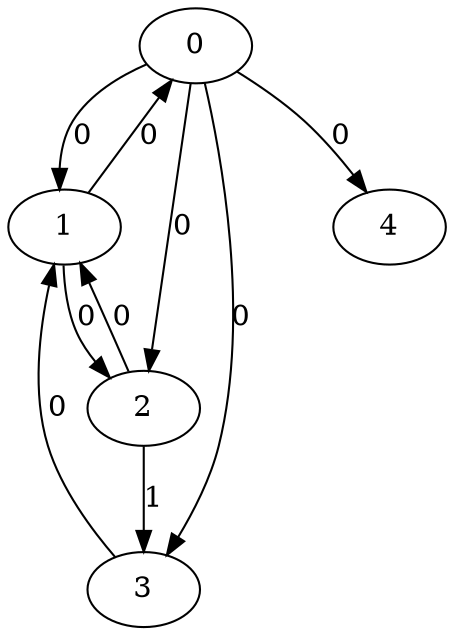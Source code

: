 // Source:1703 Canonical: -1 0 0 0 0 0 -1 0 -1 -1 -1 0 -1 1 -1 -1 0 -1 -1 -1 -1 -1 -1 -1 -1
digraph HRA_from_1703_graph_000 {
  0 -> 1 [label="0"];
  0 -> 2 [label="0"];
  0 -> 3 [label="0"];
  1 -> 0 [label="0"];
  1 -> 2 [label="0"];
  2 -> 1 [label="0"];
  2 -> 3 [label="1"];
  3 -> 1 [label="0"];
  0 -> 4 [label="0"];
}

// Source:1703 Canonical: -1 0 0 0 0 0 -1 0 -1 -1 -1 0 -1 1 -1 -1 0 -1 -1 -1 0 -1 -1 -1 -1
digraph HRA_from_1703_graph_001 {
  0 -> 1 [label="0"];
  0 -> 2 [label="0"];
  0 -> 3 [label="0"];
  1 -> 0 [label="0"];
  1 -> 2 [label="0"];
  2 -> 1 [label="0"];
  2 -> 3 [label="1"];
  3 -> 1 [label="0"];
  0 -> 4 [label="0"];
  4 -> 0 [label="0"];
}

// Source:1703 Canonical: -1 0 0 0 -1 0 -1 0 -1 0 -1 0 -1 1 -1 -1 0 -1 -1 -1 -1 -1 -1 -1 -1
digraph HRA_from_1703_graph_002 {
  0 -> 1 [label="0"];
  0 -> 2 [label="0"];
  0 -> 3 [label="0"];
  1 -> 0 [label="0"];
  1 -> 2 [label="0"];
  2 -> 1 [label="0"];
  2 -> 3 [label="1"];
  3 -> 1 [label="0"];
  1 -> 4 [label="0"];
}

// Source:1703 Canonical: -1 0 0 0 0 0 -1 0 -1 0 -1 0 -1 1 -1 -1 0 -1 -1 -1 -1 -1 -1 -1 -1
digraph HRA_from_1703_graph_003 {
  0 -> 1 [label="0"];
  0 -> 2 [label="0"];
  0 -> 3 [label="0"];
  1 -> 0 [label="0"];
  1 -> 2 [label="0"];
  2 -> 1 [label="0"];
  2 -> 3 [label="1"];
  3 -> 1 [label="0"];
  0 -> 4 [label="0"];
  1 -> 4 [label="0"];
}

// Source:1703 Canonical: -1 0 0 0 -1 0 -1 0 -1 0 -1 0 -1 1 -1 -1 0 -1 -1 -1 0 -1 -1 -1 -1
digraph HRA_from_1703_graph_004 {
  0 -> 1 [label="0"];
  0 -> 2 [label="0"];
  0 -> 3 [label="0"];
  1 -> 0 [label="0"];
  1 -> 2 [label="0"];
  2 -> 1 [label="0"];
  2 -> 3 [label="1"];
  3 -> 1 [label="0"];
  4 -> 0 [label="0"];
  1 -> 4 [label="0"];
}

// Source:1703 Canonical: -1 0 0 0 0 0 -1 0 -1 0 -1 0 -1 1 -1 -1 0 -1 -1 -1 0 -1 -1 -1 -1
digraph HRA_from_1703_graph_005 {
  0 -> 1 [label="0"];
  0 -> 2 [label="0"];
  0 -> 3 [label="0"];
  1 -> 0 [label="0"];
  1 -> 2 [label="0"];
  2 -> 1 [label="0"];
  2 -> 3 [label="1"];
  3 -> 1 [label="0"];
  0 -> 4 [label="0"];
  4 -> 0 [label="0"];
  1 -> 4 [label="0"];
}

// Source:1703 Canonical: -1 0 0 0 0 0 -1 0 -1 -1 -1 0 -1 1 -1 -1 0 -1 -1 -1 -1 0 -1 -1 -1
digraph HRA_from_1703_graph_006 {
  0 -> 1 [label="0"];
  0 -> 2 [label="0"];
  0 -> 3 [label="0"];
  1 -> 0 [label="0"];
  1 -> 2 [label="0"];
  2 -> 1 [label="0"];
  2 -> 3 [label="1"];
  3 -> 1 [label="0"];
  0 -> 4 [label="0"];
  4 -> 1 [label="0"];
}

// Source:1703 Canonical: -1 0 0 0 0 0 -1 0 -1 -1 -1 0 -1 1 -1 -1 0 -1 -1 -1 0 0 -1 -1 -1
digraph HRA_from_1703_graph_007 {
  0 -> 1 [label="0"];
  0 -> 2 [label="0"];
  0 -> 3 [label="0"];
  1 -> 0 [label="0"];
  1 -> 2 [label="0"];
  2 -> 1 [label="0"];
  2 -> 3 [label="1"];
  3 -> 1 [label="0"];
  0 -> 4 [label="0"];
  4 -> 0 [label="0"];
  4 -> 1 [label="0"];
}

// Source:1703 Canonical: -1 0 0 0 -1 0 -1 0 -1 0 -1 0 -1 1 -1 -1 0 -1 -1 -1 -1 0 -1 -1 -1
digraph HRA_from_1703_graph_008 {
  0 -> 1 [label="0"];
  0 -> 2 [label="0"];
  0 -> 3 [label="0"];
  1 -> 0 [label="0"];
  1 -> 2 [label="0"];
  2 -> 1 [label="0"];
  2 -> 3 [label="1"];
  3 -> 1 [label="0"];
  1 -> 4 [label="0"];
  4 -> 1 [label="0"];
}

// Source:1703 Canonical: -1 0 0 0 0 0 -1 0 -1 0 -1 0 -1 1 -1 -1 0 -1 -1 -1 -1 0 -1 -1 -1
digraph HRA_from_1703_graph_009 {
  0 -> 1 [label="0"];
  0 -> 2 [label="0"];
  0 -> 3 [label="0"];
  1 -> 0 [label="0"];
  1 -> 2 [label="0"];
  2 -> 1 [label="0"];
  2 -> 3 [label="1"];
  3 -> 1 [label="0"];
  0 -> 4 [label="0"];
  1 -> 4 [label="0"];
  4 -> 1 [label="0"];
}

// Source:1703 Canonical: -1 0 0 0 -1 0 -1 0 -1 0 -1 0 -1 1 -1 -1 0 -1 -1 -1 0 0 -1 -1 -1
digraph HRA_from_1703_graph_010 {
  0 -> 1 [label="0"];
  0 -> 2 [label="0"];
  0 -> 3 [label="0"];
  1 -> 0 [label="0"];
  1 -> 2 [label="0"];
  2 -> 1 [label="0"];
  2 -> 3 [label="1"];
  3 -> 1 [label="0"];
  4 -> 0 [label="0"];
  1 -> 4 [label="0"];
  4 -> 1 [label="0"];
}

// Source:1703 Canonical: -1 0 0 0 0 0 -1 0 -1 0 -1 0 -1 1 -1 -1 0 -1 -1 -1 0 0 -1 -1 -1
digraph HRA_from_1703_graph_011 {
  0 -> 1 [label="0"];
  0 -> 2 [label="0"];
  0 -> 3 [label="0"];
  1 -> 0 [label="0"];
  1 -> 2 [label="0"];
  2 -> 1 [label="0"];
  2 -> 3 [label="1"];
  3 -> 1 [label="0"];
  0 -> 4 [label="0"];
  4 -> 0 [label="0"];
  1 -> 4 [label="0"];
  4 -> 1 [label="0"];
}

// Source:1703 Canonical: -1 0 0 0 -1 0 -1 0 -1 -1 -1 0 -1 1 0 -1 0 -1 -1 -1 -1 -1 -1 -1 -1
digraph HRA_from_1703_graph_012 {
  0 -> 1 [label="0"];
  0 -> 2 [label="0"];
  0 -> 3 [label="0"];
  1 -> 0 [label="0"];
  1 -> 2 [label="0"];
  2 -> 1 [label="0"];
  2 -> 3 [label="1"];
  3 -> 1 [label="0"];
  2 -> 4 [label="0"];
}

// Source:1703 Canonical: -1 0 0 0 0 0 -1 0 -1 -1 -1 0 -1 1 0 -1 0 -1 -1 -1 -1 -1 -1 -1 -1
digraph HRA_from_1703_graph_013 {
  0 -> 1 [label="0"];
  0 -> 2 [label="0"];
  0 -> 3 [label="0"];
  1 -> 0 [label="0"];
  1 -> 2 [label="0"];
  2 -> 1 [label="0"];
  2 -> 3 [label="1"];
  3 -> 1 [label="0"];
  0 -> 4 [label="0"];
  2 -> 4 [label="0"];
}

// Source:1703 Canonical: -1 0 0 0 -1 0 -1 0 -1 -1 -1 0 -1 1 0 -1 0 -1 -1 -1 0 -1 -1 -1 -1
digraph HRA_from_1703_graph_014 {
  0 -> 1 [label="0"];
  0 -> 2 [label="0"];
  0 -> 3 [label="0"];
  1 -> 0 [label="0"];
  1 -> 2 [label="0"];
  2 -> 1 [label="0"];
  2 -> 3 [label="1"];
  3 -> 1 [label="0"];
  4 -> 0 [label="0"];
  2 -> 4 [label="0"];
}

// Source:1703 Canonical: -1 0 0 0 0 0 -1 0 -1 -1 -1 0 -1 1 0 -1 0 -1 -1 -1 0 -1 -1 -1 -1
digraph HRA_from_1703_graph_015 {
  0 -> 1 [label="0"];
  0 -> 2 [label="0"];
  0 -> 3 [label="0"];
  1 -> 0 [label="0"];
  1 -> 2 [label="0"];
  2 -> 1 [label="0"];
  2 -> 3 [label="1"];
  3 -> 1 [label="0"];
  0 -> 4 [label="0"];
  4 -> 0 [label="0"];
  2 -> 4 [label="0"];
}

// Source:1703 Canonical: -1 0 0 0 -1 0 -1 0 -1 0 -1 0 -1 1 0 -1 0 -1 -1 -1 -1 -1 -1 -1 -1
digraph HRA_from_1703_graph_016 {
  0 -> 1 [label="0"];
  0 -> 2 [label="0"];
  0 -> 3 [label="0"];
  1 -> 0 [label="0"];
  1 -> 2 [label="0"];
  2 -> 1 [label="0"];
  2 -> 3 [label="1"];
  3 -> 1 [label="0"];
  1 -> 4 [label="0"];
  2 -> 4 [label="0"];
}

// Source:1703 Canonical: -1 0 0 0 0 0 -1 0 -1 0 -1 0 -1 1 0 -1 0 -1 -1 -1 -1 -1 -1 -1 -1
digraph HRA_from_1703_graph_017 {
  0 -> 1 [label="0"];
  0 -> 2 [label="0"];
  0 -> 3 [label="0"];
  1 -> 0 [label="0"];
  1 -> 2 [label="0"];
  2 -> 1 [label="0"];
  2 -> 3 [label="1"];
  3 -> 1 [label="0"];
  0 -> 4 [label="0"];
  1 -> 4 [label="0"];
  2 -> 4 [label="0"];
}

// Source:1703 Canonical: -1 0 0 0 -1 0 -1 0 -1 0 -1 0 -1 1 0 -1 0 -1 -1 -1 0 -1 -1 -1 -1
digraph HRA_from_1703_graph_018 {
  0 -> 1 [label="0"];
  0 -> 2 [label="0"];
  0 -> 3 [label="0"];
  1 -> 0 [label="0"];
  1 -> 2 [label="0"];
  2 -> 1 [label="0"];
  2 -> 3 [label="1"];
  3 -> 1 [label="0"];
  4 -> 0 [label="0"];
  1 -> 4 [label="0"];
  2 -> 4 [label="0"];
}

// Source:1703 Canonical: -1 0 0 0 0 0 -1 0 -1 0 -1 0 -1 1 0 -1 0 -1 -1 -1 0 -1 -1 -1 -1
digraph HRA_from_1703_graph_019 {
  0 -> 1 [label="0"];
  0 -> 2 [label="0"];
  0 -> 3 [label="0"];
  1 -> 0 [label="0"];
  1 -> 2 [label="0"];
  2 -> 1 [label="0"];
  2 -> 3 [label="1"];
  3 -> 1 [label="0"];
  0 -> 4 [label="0"];
  4 -> 0 [label="0"];
  1 -> 4 [label="0"];
  2 -> 4 [label="0"];
}

// Source:1703 Canonical: -1 0 0 0 -1 0 -1 0 -1 -1 -1 0 -1 1 0 -1 0 -1 -1 -1 -1 0 -1 -1 -1
digraph HRA_from_1703_graph_020 {
  0 -> 1 [label="0"];
  0 -> 2 [label="0"];
  0 -> 3 [label="0"];
  1 -> 0 [label="0"];
  1 -> 2 [label="0"];
  2 -> 1 [label="0"];
  2 -> 3 [label="1"];
  3 -> 1 [label="0"];
  4 -> 1 [label="0"];
  2 -> 4 [label="0"];
}

// Source:1703 Canonical: -1 0 0 0 0 0 -1 0 -1 -1 -1 0 -1 1 0 -1 0 -1 -1 -1 -1 0 -1 -1 -1
digraph HRA_from_1703_graph_021 {
  0 -> 1 [label="0"];
  0 -> 2 [label="0"];
  0 -> 3 [label="0"];
  1 -> 0 [label="0"];
  1 -> 2 [label="0"];
  2 -> 1 [label="0"];
  2 -> 3 [label="1"];
  3 -> 1 [label="0"];
  0 -> 4 [label="0"];
  4 -> 1 [label="0"];
  2 -> 4 [label="0"];
}

// Source:1703 Canonical: -1 0 0 0 -1 0 -1 0 -1 -1 -1 0 -1 1 0 -1 0 -1 -1 -1 0 0 -1 -1 -1
digraph HRA_from_1703_graph_022 {
  0 -> 1 [label="0"];
  0 -> 2 [label="0"];
  0 -> 3 [label="0"];
  1 -> 0 [label="0"];
  1 -> 2 [label="0"];
  2 -> 1 [label="0"];
  2 -> 3 [label="1"];
  3 -> 1 [label="0"];
  4 -> 0 [label="0"];
  4 -> 1 [label="0"];
  2 -> 4 [label="0"];
}

// Source:1703 Canonical: -1 0 0 0 0 0 -1 0 -1 -1 -1 0 -1 1 0 -1 0 -1 -1 -1 0 0 -1 -1 -1
digraph HRA_from_1703_graph_023 {
  0 -> 1 [label="0"];
  0 -> 2 [label="0"];
  0 -> 3 [label="0"];
  1 -> 0 [label="0"];
  1 -> 2 [label="0"];
  2 -> 1 [label="0"];
  2 -> 3 [label="1"];
  3 -> 1 [label="0"];
  0 -> 4 [label="0"];
  4 -> 0 [label="0"];
  4 -> 1 [label="0"];
  2 -> 4 [label="0"];
}

// Source:1703 Canonical: -1 0 0 0 -1 0 -1 0 -1 0 -1 0 -1 1 0 -1 0 -1 -1 -1 -1 0 -1 -1 -1
digraph HRA_from_1703_graph_024 {
  0 -> 1 [label="0"];
  0 -> 2 [label="0"];
  0 -> 3 [label="0"];
  1 -> 0 [label="0"];
  1 -> 2 [label="0"];
  2 -> 1 [label="0"];
  2 -> 3 [label="1"];
  3 -> 1 [label="0"];
  1 -> 4 [label="0"];
  4 -> 1 [label="0"];
  2 -> 4 [label="0"];
}

// Source:1703 Canonical: -1 0 0 0 0 0 -1 0 -1 0 -1 0 -1 1 0 -1 0 -1 -1 -1 -1 0 -1 -1 -1
digraph HRA_from_1703_graph_025 {
  0 -> 1 [label="0"];
  0 -> 2 [label="0"];
  0 -> 3 [label="0"];
  1 -> 0 [label="0"];
  1 -> 2 [label="0"];
  2 -> 1 [label="0"];
  2 -> 3 [label="1"];
  3 -> 1 [label="0"];
  0 -> 4 [label="0"];
  1 -> 4 [label="0"];
  4 -> 1 [label="0"];
  2 -> 4 [label="0"];
}

// Source:1703 Canonical: -1 0 0 0 -1 0 -1 0 -1 0 -1 0 -1 1 0 -1 0 -1 -1 -1 0 0 -1 -1 -1
digraph HRA_from_1703_graph_026 {
  0 -> 1 [label="0"];
  0 -> 2 [label="0"];
  0 -> 3 [label="0"];
  1 -> 0 [label="0"];
  1 -> 2 [label="0"];
  2 -> 1 [label="0"];
  2 -> 3 [label="1"];
  3 -> 1 [label="0"];
  4 -> 0 [label="0"];
  1 -> 4 [label="0"];
  4 -> 1 [label="0"];
  2 -> 4 [label="0"];
}

// Source:1703 Canonical: -1 0 0 0 0 0 -1 0 -1 0 -1 0 -1 1 0 -1 0 -1 -1 -1 0 0 -1 -1 -1
digraph HRA_from_1703_graph_027 {
  0 -> 1 [label="0"];
  0 -> 2 [label="0"];
  0 -> 3 [label="0"];
  1 -> 0 [label="0"];
  1 -> 2 [label="0"];
  2 -> 1 [label="0"];
  2 -> 3 [label="1"];
  3 -> 1 [label="0"];
  0 -> 4 [label="0"];
  4 -> 0 [label="0"];
  1 -> 4 [label="0"];
  4 -> 1 [label="0"];
  2 -> 4 [label="0"];
}

// Source:1703 Canonical: -1 0 0 0 0 0 -1 0 -1 -1 -1 0 -1 1 -1 -1 0 -1 -1 -1 -1 -1 0 -1 -1
digraph HRA_from_1703_graph_028 {
  0 -> 1 [label="0"];
  0 -> 2 [label="0"];
  0 -> 3 [label="0"];
  1 -> 0 [label="0"];
  1 -> 2 [label="0"];
  2 -> 1 [label="0"];
  2 -> 3 [label="1"];
  3 -> 1 [label="0"];
  0 -> 4 [label="0"];
  4 -> 2 [label="0"];
}

// Source:1703 Canonical: -1 0 0 0 0 0 -1 0 -1 -1 -1 0 -1 1 -1 -1 0 -1 -1 -1 0 -1 0 -1 -1
digraph HRA_from_1703_graph_029 {
  0 -> 1 [label="0"];
  0 -> 2 [label="0"];
  0 -> 3 [label="0"];
  1 -> 0 [label="0"];
  1 -> 2 [label="0"];
  2 -> 1 [label="0"];
  2 -> 3 [label="1"];
  3 -> 1 [label="0"];
  0 -> 4 [label="0"];
  4 -> 0 [label="0"];
  4 -> 2 [label="0"];
}

// Source:1703 Canonical: -1 0 0 0 -1 0 -1 0 -1 0 -1 0 -1 1 -1 -1 0 -1 -1 -1 -1 -1 0 -1 -1
digraph HRA_from_1703_graph_030 {
  0 -> 1 [label="0"];
  0 -> 2 [label="0"];
  0 -> 3 [label="0"];
  1 -> 0 [label="0"];
  1 -> 2 [label="0"];
  2 -> 1 [label="0"];
  2 -> 3 [label="1"];
  3 -> 1 [label="0"];
  1 -> 4 [label="0"];
  4 -> 2 [label="0"];
}

// Source:1703 Canonical: -1 0 0 0 0 0 -1 0 -1 0 -1 0 -1 1 -1 -1 0 -1 -1 -1 -1 -1 0 -1 -1
digraph HRA_from_1703_graph_031 {
  0 -> 1 [label="0"];
  0 -> 2 [label="0"];
  0 -> 3 [label="0"];
  1 -> 0 [label="0"];
  1 -> 2 [label="0"];
  2 -> 1 [label="0"];
  2 -> 3 [label="1"];
  3 -> 1 [label="0"];
  0 -> 4 [label="0"];
  1 -> 4 [label="0"];
  4 -> 2 [label="0"];
}

// Source:1703 Canonical: -1 0 0 0 -1 0 -1 0 -1 0 -1 0 -1 1 -1 -1 0 -1 -1 -1 0 -1 0 -1 -1
digraph HRA_from_1703_graph_032 {
  0 -> 1 [label="0"];
  0 -> 2 [label="0"];
  0 -> 3 [label="0"];
  1 -> 0 [label="0"];
  1 -> 2 [label="0"];
  2 -> 1 [label="0"];
  2 -> 3 [label="1"];
  3 -> 1 [label="0"];
  4 -> 0 [label="0"];
  1 -> 4 [label="0"];
  4 -> 2 [label="0"];
}

// Source:1703 Canonical: -1 0 0 0 0 0 -1 0 -1 0 -1 0 -1 1 -1 -1 0 -1 -1 -1 0 -1 0 -1 -1
digraph HRA_from_1703_graph_033 {
  0 -> 1 [label="0"];
  0 -> 2 [label="0"];
  0 -> 3 [label="0"];
  1 -> 0 [label="0"];
  1 -> 2 [label="0"];
  2 -> 1 [label="0"];
  2 -> 3 [label="1"];
  3 -> 1 [label="0"];
  0 -> 4 [label="0"];
  4 -> 0 [label="0"];
  1 -> 4 [label="0"];
  4 -> 2 [label="0"];
}

// Source:1703 Canonical: -1 0 0 0 0 0 -1 0 -1 -1 -1 0 -1 1 -1 -1 0 -1 -1 -1 -1 0 0 -1 -1
digraph HRA_from_1703_graph_034 {
  0 -> 1 [label="0"];
  0 -> 2 [label="0"];
  0 -> 3 [label="0"];
  1 -> 0 [label="0"];
  1 -> 2 [label="0"];
  2 -> 1 [label="0"];
  2 -> 3 [label="1"];
  3 -> 1 [label="0"];
  0 -> 4 [label="0"];
  4 -> 1 [label="0"];
  4 -> 2 [label="0"];
}

// Source:1703 Canonical: -1 0 0 0 0 0 -1 0 -1 -1 -1 0 -1 1 -1 -1 0 -1 -1 -1 0 0 0 -1 -1
digraph HRA_from_1703_graph_035 {
  0 -> 1 [label="0"];
  0 -> 2 [label="0"];
  0 -> 3 [label="0"];
  1 -> 0 [label="0"];
  1 -> 2 [label="0"];
  2 -> 1 [label="0"];
  2 -> 3 [label="1"];
  3 -> 1 [label="0"];
  0 -> 4 [label="0"];
  4 -> 0 [label="0"];
  4 -> 1 [label="0"];
  4 -> 2 [label="0"];
}

// Source:1703 Canonical: -1 0 0 0 -1 0 -1 0 -1 0 -1 0 -1 1 -1 -1 0 -1 -1 -1 -1 0 0 -1 -1
digraph HRA_from_1703_graph_036 {
  0 -> 1 [label="0"];
  0 -> 2 [label="0"];
  0 -> 3 [label="0"];
  1 -> 0 [label="0"];
  1 -> 2 [label="0"];
  2 -> 1 [label="0"];
  2 -> 3 [label="1"];
  3 -> 1 [label="0"];
  1 -> 4 [label="0"];
  4 -> 1 [label="0"];
  4 -> 2 [label="0"];
}

// Source:1703 Canonical: -1 0 0 0 0 0 -1 0 -1 0 -1 0 -1 1 -1 -1 0 -1 -1 -1 -1 0 0 -1 -1
digraph HRA_from_1703_graph_037 {
  0 -> 1 [label="0"];
  0 -> 2 [label="0"];
  0 -> 3 [label="0"];
  1 -> 0 [label="0"];
  1 -> 2 [label="0"];
  2 -> 1 [label="0"];
  2 -> 3 [label="1"];
  3 -> 1 [label="0"];
  0 -> 4 [label="0"];
  1 -> 4 [label="0"];
  4 -> 1 [label="0"];
  4 -> 2 [label="0"];
}

// Source:1703 Canonical: -1 0 0 0 -1 0 -1 0 -1 0 -1 0 -1 1 -1 -1 0 -1 -1 -1 0 0 0 -1 -1
digraph HRA_from_1703_graph_038 {
  0 -> 1 [label="0"];
  0 -> 2 [label="0"];
  0 -> 3 [label="0"];
  1 -> 0 [label="0"];
  1 -> 2 [label="0"];
  2 -> 1 [label="0"];
  2 -> 3 [label="1"];
  3 -> 1 [label="0"];
  4 -> 0 [label="0"];
  1 -> 4 [label="0"];
  4 -> 1 [label="0"];
  4 -> 2 [label="0"];
}

// Source:1703 Canonical: -1 0 0 0 0 0 -1 0 -1 0 -1 0 -1 1 -1 -1 0 -1 -1 -1 0 0 0 -1 -1
digraph HRA_from_1703_graph_039 {
  0 -> 1 [label="0"];
  0 -> 2 [label="0"];
  0 -> 3 [label="0"];
  1 -> 0 [label="0"];
  1 -> 2 [label="0"];
  2 -> 1 [label="0"];
  2 -> 3 [label="1"];
  3 -> 1 [label="0"];
  0 -> 4 [label="0"];
  4 -> 0 [label="0"];
  1 -> 4 [label="0"];
  4 -> 1 [label="0"];
  4 -> 2 [label="0"];
}

// Source:1703 Canonical: -1 0 0 0 -1 0 -1 0 -1 -1 -1 0 -1 1 0 -1 0 -1 -1 -1 -1 -1 0 -1 -1
digraph HRA_from_1703_graph_040 {
  0 -> 1 [label="0"];
  0 -> 2 [label="0"];
  0 -> 3 [label="0"];
  1 -> 0 [label="0"];
  1 -> 2 [label="0"];
  2 -> 1 [label="0"];
  2 -> 3 [label="1"];
  3 -> 1 [label="0"];
  2 -> 4 [label="0"];
  4 -> 2 [label="0"];
}

// Source:1703 Canonical: -1 0 0 0 0 0 -1 0 -1 -1 -1 0 -1 1 0 -1 0 -1 -1 -1 -1 -1 0 -1 -1
digraph HRA_from_1703_graph_041 {
  0 -> 1 [label="0"];
  0 -> 2 [label="0"];
  0 -> 3 [label="0"];
  1 -> 0 [label="0"];
  1 -> 2 [label="0"];
  2 -> 1 [label="0"];
  2 -> 3 [label="1"];
  3 -> 1 [label="0"];
  0 -> 4 [label="0"];
  2 -> 4 [label="0"];
  4 -> 2 [label="0"];
}

// Source:1703 Canonical: -1 0 0 0 -1 0 -1 0 -1 -1 -1 0 -1 1 0 -1 0 -1 -1 -1 0 -1 0 -1 -1
digraph HRA_from_1703_graph_042 {
  0 -> 1 [label="0"];
  0 -> 2 [label="0"];
  0 -> 3 [label="0"];
  1 -> 0 [label="0"];
  1 -> 2 [label="0"];
  2 -> 1 [label="0"];
  2 -> 3 [label="1"];
  3 -> 1 [label="0"];
  4 -> 0 [label="0"];
  2 -> 4 [label="0"];
  4 -> 2 [label="0"];
}

// Source:1703 Canonical: -1 0 0 0 0 0 -1 0 -1 -1 -1 0 -1 1 0 -1 0 -1 -1 -1 0 -1 0 -1 -1
digraph HRA_from_1703_graph_043 {
  0 -> 1 [label="0"];
  0 -> 2 [label="0"];
  0 -> 3 [label="0"];
  1 -> 0 [label="0"];
  1 -> 2 [label="0"];
  2 -> 1 [label="0"];
  2 -> 3 [label="1"];
  3 -> 1 [label="0"];
  0 -> 4 [label="0"];
  4 -> 0 [label="0"];
  2 -> 4 [label="0"];
  4 -> 2 [label="0"];
}

// Source:1703 Canonical: -1 0 0 0 -1 0 -1 0 -1 0 -1 0 -1 1 0 -1 0 -1 -1 -1 -1 -1 0 -1 -1
digraph HRA_from_1703_graph_044 {
  0 -> 1 [label="0"];
  0 -> 2 [label="0"];
  0 -> 3 [label="0"];
  1 -> 0 [label="0"];
  1 -> 2 [label="0"];
  2 -> 1 [label="0"];
  2 -> 3 [label="1"];
  3 -> 1 [label="0"];
  1 -> 4 [label="0"];
  2 -> 4 [label="0"];
  4 -> 2 [label="0"];
}

// Source:1703 Canonical: -1 0 0 0 0 0 -1 0 -1 0 -1 0 -1 1 0 -1 0 -1 -1 -1 -1 -1 0 -1 -1
digraph HRA_from_1703_graph_045 {
  0 -> 1 [label="0"];
  0 -> 2 [label="0"];
  0 -> 3 [label="0"];
  1 -> 0 [label="0"];
  1 -> 2 [label="0"];
  2 -> 1 [label="0"];
  2 -> 3 [label="1"];
  3 -> 1 [label="0"];
  0 -> 4 [label="0"];
  1 -> 4 [label="0"];
  2 -> 4 [label="0"];
  4 -> 2 [label="0"];
}

// Source:1703 Canonical: -1 0 0 0 -1 0 -1 0 -1 0 -1 0 -1 1 0 -1 0 -1 -1 -1 0 -1 0 -1 -1
digraph HRA_from_1703_graph_046 {
  0 -> 1 [label="0"];
  0 -> 2 [label="0"];
  0 -> 3 [label="0"];
  1 -> 0 [label="0"];
  1 -> 2 [label="0"];
  2 -> 1 [label="0"];
  2 -> 3 [label="1"];
  3 -> 1 [label="0"];
  4 -> 0 [label="0"];
  1 -> 4 [label="0"];
  2 -> 4 [label="0"];
  4 -> 2 [label="0"];
}

// Source:1703 Canonical: -1 0 0 0 0 0 -1 0 -1 0 -1 0 -1 1 0 -1 0 -1 -1 -1 0 -1 0 -1 -1
digraph HRA_from_1703_graph_047 {
  0 -> 1 [label="0"];
  0 -> 2 [label="0"];
  0 -> 3 [label="0"];
  1 -> 0 [label="0"];
  1 -> 2 [label="0"];
  2 -> 1 [label="0"];
  2 -> 3 [label="1"];
  3 -> 1 [label="0"];
  0 -> 4 [label="0"];
  4 -> 0 [label="0"];
  1 -> 4 [label="0"];
  2 -> 4 [label="0"];
  4 -> 2 [label="0"];
}

// Source:1703 Canonical: -1 0 0 0 -1 0 -1 0 -1 -1 -1 0 -1 1 0 -1 0 -1 -1 -1 -1 0 0 -1 -1
digraph HRA_from_1703_graph_048 {
  0 -> 1 [label="0"];
  0 -> 2 [label="0"];
  0 -> 3 [label="0"];
  1 -> 0 [label="0"];
  1 -> 2 [label="0"];
  2 -> 1 [label="0"];
  2 -> 3 [label="1"];
  3 -> 1 [label="0"];
  4 -> 1 [label="0"];
  2 -> 4 [label="0"];
  4 -> 2 [label="0"];
}

// Source:1703 Canonical: -1 0 0 0 0 0 -1 0 -1 -1 -1 0 -1 1 0 -1 0 -1 -1 -1 -1 0 0 -1 -1
digraph HRA_from_1703_graph_049 {
  0 -> 1 [label="0"];
  0 -> 2 [label="0"];
  0 -> 3 [label="0"];
  1 -> 0 [label="0"];
  1 -> 2 [label="0"];
  2 -> 1 [label="0"];
  2 -> 3 [label="1"];
  3 -> 1 [label="0"];
  0 -> 4 [label="0"];
  4 -> 1 [label="0"];
  2 -> 4 [label="0"];
  4 -> 2 [label="0"];
}

// Source:1703 Canonical: -1 0 0 0 -1 0 -1 0 -1 -1 -1 0 -1 1 0 -1 0 -1 -1 -1 0 0 0 -1 -1
digraph HRA_from_1703_graph_050 {
  0 -> 1 [label="0"];
  0 -> 2 [label="0"];
  0 -> 3 [label="0"];
  1 -> 0 [label="0"];
  1 -> 2 [label="0"];
  2 -> 1 [label="0"];
  2 -> 3 [label="1"];
  3 -> 1 [label="0"];
  4 -> 0 [label="0"];
  4 -> 1 [label="0"];
  2 -> 4 [label="0"];
  4 -> 2 [label="0"];
}

// Source:1703 Canonical: -1 0 0 0 0 0 -1 0 -1 -1 -1 0 -1 1 0 -1 0 -1 -1 -1 0 0 0 -1 -1
digraph HRA_from_1703_graph_051 {
  0 -> 1 [label="0"];
  0 -> 2 [label="0"];
  0 -> 3 [label="0"];
  1 -> 0 [label="0"];
  1 -> 2 [label="0"];
  2 -> 1 [label="0"];
  2 -> 3 [label="1"];
  3 -> 1 [label="0"];
  0 -> 4 [label="0"];
  4 -> 0 [label="0"];
  4 -> 1 [label="0"];
  2 -> 4 [label="0"];
  4 -> 2 [label="0"];
}

// Source:1703 Canonical: -1 0 0 0 -1 0 -1 0 -1 0 -1 0 -1 1 0 -1 0 -1 -1 -1 -1 0 0 -1 -1
digraph HRA_from_1703_graph_052 {
  0 -> 1 [label="0"];
  0 -> 2 [label="0"];
  0 -> 3 [label="0"];
  1 -> 0 [label="0"];
  1 -> 2 [label="0"];
  2 -> 1 [label="0"];
  2 -> 3 [label="1"];
  3 -> 1 [label="0"];
  1 -> 4 [label="0"];
  4 -> 1 [label="0"];
  2 -> 4 [label="0"];
  4 -> 2 [label="0"];
}

// Source:1703 Canonical: -1 0 0 0 0 0 -1 0 -1 0 -1 0 -1 1 0 -1 0 -1 -1 -1 -1 0 0 -1 -1
digraph HRA_from_1703_graph_053 {
  0 -> 1 [label="0"];
  0 -> 2 [label="0"];
  0 -> 3 [label="0"];
  1 -> 0 [label="0"];
  1 -> 2 [label="0"];
  2 -> 1 [label="0"];
  2 -> 3 [label="1"];
  3 -> 1 [label="0"];
  0 -> 4 [label="0"];
  1 -> 4 [label="0"];
  4 -> 1 [label="0"];
  2 -> 4 [label="0"];
  4 -> 2 [label="0"];
}

// Source:1703 Canonical: -1 0 0 0 -1 0 -1 0 -1 0 -1 0 -1 1 0 -1 0 -1 -1 -1 0 0 0 -1 -1
digraph HRA_from_1703_graph_054 {
  0 -> 1 [label="0"];
  0 -> 2 [label="0"];
  0 -> 3 [label="0"];
  1 -> 0 [label="0"];
  1 -> 2 [label="0"];
  2 -> 1 [label="0"];
  2 -> 3 [label="1"];
  3 -> 1 [label="0"];
  4 -> 0 [label="0"];
  1 -> 4 [label="0"];
  4 -> 1 [label="0"];
  2 -> 4 [label="0"];
  4 -> 2 [label="0"];
}

// Source:1703 Canonical: -1 0 0 0 0 0 -1 0 -1 0 -1 0 -1 1 0 -1 0 -1 -1 -1 0 0 0 -1 -1
digraph HRA_from_1703_graph_055 {
  0 -> 1 [label="0"];
  0 -> 2 [label="0"];
  0 -> 3 [label="0"];
  1 -> 0 [label="0"];
  1 -> 2 [label="0"];
  2 -> 1 [label="0"];
  2 -> 3 [label="1"];
  3 -> 1 [label="0"];
  0 -> 4 [label="0"];
  4 -> 0 [label="0"];
  1 -> 4 [label="0"];
  4 -> 1 [label="0"];
  2 -> 4 [label="0"];
  4 -> 2 [label="0"];
}

// Source:1703 Canonical: -1 0 0 0 -1 0 -1 0 -1 -1 -1 0 -1 1 -1 -1 0 -1 -1 0 -1 -1 -1 -1 -1
digraph HRA_from_1703_graph_056 {
  0 -> 1 [label="0"];
  0 -> 2 [label="0"];
  0 -> 3 [label="0"];
  1 -> 0 [label="0"];
  1 -> 2 [label="0"];
  2 -> 1 [label="0"];
  2 -> 3 [label="1"];
  3 -> 1 [label="0"];
  3 -> 4 [label="0"];
}

// Source:1703 Canonical: -1 0 0 0 0 0 -1 0 -1 -1 -1 0 -1 1 -1 -1 0 -1 -1 0 -1 -1 -1 -1 -1
digraph HRA_from_1703_graph_057 {
  0 -> 1 [label="0"];
  0 -> 2 [label="0"];
  0 -> 3 [label="0"];
  1 -> 0 [label="0"];
  1 -> 2 [label="0"];
  2 -> 1 [label="0"];
  2 -> 3 [label="1"];
  3 -> 1 [label="0"];
  0 -> 4 [label="0"];
  3 -> 4 [label="0"];
}

// Source:1703 Canonical: -1 0 0 0 -1 0 -1 0 -1 -1 -1 0 -1 1 -1 -1 0 -1 -1 0 0 -1 -1 -1 -1
digraph HRA_from_1703_graph_058 {
  0 -> 1 [label="0"];
  0 -> 2 [label="0"];
  0 -> 3 [label="0"];
  1 -> 0 [label="0"];
  1 -> 2 [label="0"];
  2 -> 1 [label="0"];
  2 -> 3 [label="1"];
  3 -> 1 [label="0"];
  4 -> 0 [label="0"];
  3 -> 4 [label="0"];
}

// Source:1703 Canonical: -1 0 0 0 0 0 -1 0 -1 -1 -1 0 -1 1 -1 -1 0 -1 -1 0 0 -1 -1 -1 -1
digraph HRA_from_1703_graph_059 {
  0 -> 1 [label="0"];
  0 -> 2 [label="0"];
  0 -> 3 [label="0"];
  1 -> 0 [label="0"];
  1 -> 2 [label="0"];
  2 -> 1 [label="0"];
  2 -> 3 [label="1"];
  3 -> 1 [label="0"];
  0 -> 4 [label="0"];
  4 -> 0 [label="0"];
  3 -> 4 [label="0"];
}

// Source:1703 Canonical: -1 0 0 0 -1 0 -1 0 -1 0 -1 0 -1 1 -1 -1 0 -1 -1 0 -1 -1 -1 -1 -1
digraph HRA_from_1703_graph_060 {
  0 -> 1 [label="0"];
  0 -> 2 [label="0"];
  0 -> 3 [label="0"];
  1 -> 0 [label="0"];
  1 -> 2 [label="0"];
  2 -> 1 [label="0"];
  2 -> 3 [label="1"];
  3 -> 1 [label="0"];
  1 -> 4 [label="0"];
  3 -> 4 [label="0"];
}

// Source:1703 Canonical: -1 0 0 0 0 0 -1 0 -1 0 -1 0 -1 1 -1 -1 0 -1 -1 0 -1 -1 -1 -1 -1
digraph HRA_from_1703_graph_061 {
  0 -> 1 [label="0"];
  0 -> 2 [label="0"];
  0 -> 3 [label="0"];
  1 -> 0 [label="0"];
  1 -> 2 [label="0"];
  2 -> 1 [label="0"];
  2 -> 3 [label="1"];
  3 -> 1 [label="0"];
  0 -> 4 [label="0"];
  1 -> 4 [label="0"];
  3 -> 4 [label="0"];
}

// Source:1703 Canonical: -1 0 0 0 -1 0 -1 0 -1 0 -1 0 -1 1 -1 -1 0 -1 -1 0 0 -1 -1 -1 -1
digraph HRA_from_1703_graph_062 {
  0 -> 1 [label="0"];
  0 -> 2 [label="0"];
  0 -> 3 [label="0"];
  1 -> 0 [label="0"];
  1 -> 2 [label="0"];
  2 -> 1 [label="0"];
  2 -> 3 [label="1"];
  3 -> 1 [label="0"];
  4 -> 0 [label="0"];
  1 -> 4 [label="0"];
  3 -> 4 [label="0"];
}

// Source:1703 Canonical: -1 0 0 0 0 0 -1 0 -1 0 -1 0 -1 1 -1 -1 0 -1 -1 0 0 -1 -1 -1 -1
digraph HRA_from_1703_graph_063 {
  0 -> 1 [label="0"];
  0 -> 2 [label="0"];
  0 -> 3 [label="0"];
  1 -> 0 [label="0"];
  1 -> 2 [label="0"];
  2 -> 1 [label="0"];
  2 -> 3 [label="1"];
  3 -> 1 [label="0"];
  0 -> 4 [label="0"];
  4 -> 0 [label="0"];
  1 -> 4 [label="0"];
  3 -> 4 [label="0"];
}

// Source:1703 Canonical: -1 0 0 0 -1 0 -1 0 -1 -1 -1 0 -1 1 -1 -1 0 -1 -1 0 -1 0 -1 -1 -1
digraph HRA_from_1703_graph_064 {
  0 -> 1 [label="0"];
  0 -> 2 [label="0"];
  0 -> 3 [label="0"];
  1 -> 0 [label="0"];
  1 -> 2 [label="0"];
  2 -> 1 [label="0"];
  2 -> 3 [label="1"];
  3 -> 1 [label="0"];
  4 -> 1 [label="0"];
  3 -> 4 [label="0"];
}

// Source:1703 Canonical: -1 0 0 0 0 0 -1 0 -1 -1 -1 0 -1 1 -1 -1 0 -1 -1 0 -1 0 -1 -1 -1
digraph HRA_from_1703_graph_065 {
  0 -> 1 [label="0"];
  0 -> 2 [label="0"];
  0 -> 3 [label="0"];
  1 -> 0 [label="0"];
  1 -> 2 [label="0"];
  2 -> 1 [label="0"];
  2 -> 3 [label="1"];
  3 -> 1 [label="0"];
  0 -> 4 [label="0"];
  4 -> 1 [label="0"];
  3 -> 4 [label="0"];
}

// Source:1703 Canonical: -1 0 0 0 -1 0 -1 0 -1 -1 -1 0 -1 1 -1 -1 0 -1 -1 0 0 0 -1 -1 -1
digraph HRA_from_1703_graph_066 {
  0 -> 1 [label="0"];
  0 -> 2 [label="0"];
  0 -> 3 [label="0"];
  1 -> 0 [label="0"];
  1 -> 2 [label="0"];
  2 -> 1 [label="0"];
  2 -> 3 [label="1"];
  3 -> 1 [label="0"];
  4 -> 0 [label="0"];
  4 -> 1 [label="0"];
  3 -> 4 [label="0"];
}

// Source:1703 Canonical: -1 0 0 0 0 0 -1 0 -1 -1 -1 0 -1 1 -1 -1 0 -1 -1 0 0 0 -1 -1 -1
digraph HRA_from_1703_graph_067 {
  0 -> 1 [label="0"];
  0 -> 2 [label="0"];
  0 -> 3 [label="0"];
  1 -> 0 [label="0"];
  1 -> 2 [label="0"];
  2 -> 1 [label="0"];
  2 -> 3 [label="1"];
  3 -> 1 [label="0"];
  0 -> 4 [label="0"];
  4 -> 0 [label="0"];
  4 -> 1 [label="0"];
  3 -> 4 [label="0"];
}

// Source:1703 Canonical: -1 0 0 0 -1 0 -1 0 -1 0 -1 0 -1 1 -1 -1 0 -1 -1 0 -1 0 -1 -1 -1
digraph HRA_from_1703_graph_068 {
  0 -> 1 [label="0"];
  0 -> 2 [label="0"];
  0 -> 3 [label="0"];
  1 -> 0 [label="0"];
  1 -> 2 [label="0"];
  2 -> 1 [label="0"];
  2 -> 3 [label="1"];
  3 -> 1 [label="0"];
  1 -> 4 [label="0"];
  4 -> 1 [label="0"];
  3 -> 4 [label="0"];
}

// Source:1703 Canonical: -1 0 0 0 0 0 -1 0 -1 0 -1 0 -1 1 -1 -1 0 -1 -1 0 -1 0 -1 -1 -1
digraph HRA_from_1703_graph_069 {
  0 -> 1 [label="0"];
  0 -> 2 [label="0"];
  0 -> 3 [label="0"];
  1 -> 0 [label="0"];
  1 -> 2 [label="0"];
  2 -> 1 [label="0"];
  2 -> 3 [label="1"];
  3 -> 1 [label="0"];
  0 -> 4 [label="0"];
  1 -> 4 [label="0"];
  4 -> 1 [label="0"];
  3 -> 4 [label="0"];
}

// Source:1703 Canonical: -1 0 0 0 -1 0 -1 0 -1 0 -1 0 -1 1 -1 -1 0 -1 -1 0 0 0 -1 -1 -1
digraph HRA_from_1703_graph_070 {
  0 -> 1 [label="0"];
  0 -> 2 [label="0"];
  0 -> 3 [label="0"];
  1 -> 0 [label="0"];
  1 -> 2 [label="0"];
  2 -> 1 [label="0"];
  2 -> 3 [label="1"];
  3 -> 1 [label="0"];
  4 -> 0 [label="0"];
  1 -> 4 [label="0"];
  4 -> 1 [label="0"];
  3 -> 4 [label="0"];
}

// Source:1703 Canonical: -1 0 0 0 0 0 -1 0 -1 0 -1 0 -1 1 -1 -1 0 -1 -1 0 0 0 -1 -1 -1
digraph HRA_from_1703_graph_071 {
  0 -> 1 [label="0"];
  0 -> 2 [label="0"];
  0 -> 3 [label="0"];
  1 -> 0 [label="0"];
  1 -> 2 [label="0"];
  2 -> 1 [label="0"];
  2 -> 3 [label="1"];
  3 -> 1 [label="0"];
  0 -> 4 [label="0"];
  4 -> 0 [label="0"];
  1 -> 4 [label="0"];
  4 -> 1 [label="0"];
  3 -> 4 [label="0"];
}

// Source:1703 Canonical: -1 0 0 0 -1 0 -1 0 -1 -1 -1 0 -1 1 0 -1 0 -1 -1 0 -1 -1 -1 -1 -1
digraph HRA_from_1703_graph_072 {
  0 -> 1 [label="0"];
  0 -> 2 [label="0"];
  0 -> 3 [label="0"];
  1 -> 0 [label="0"];
  1 -> 2 [label="0"];
  2 -> 1 [label="0"];
  2 -> 3 [label="1"];
  3 -> 1 [label="0"];
  2 -> 4 [label="0"];
  3 -> 4 [label="0"];
}

// Source:1703 Canonical: -1 0 0 0 0 0 -1 0 -1 -1 -1 0 -1 1 0 -1 0 -1 -1 0 -1 -1 -1 -1 -1
digraph HRA_from_1703_graph_073 {
  0 -> 1 [label="0"];
  0 -> 2 [label="0"];
  0 -> 3 [label="0"];
  1 -> 0 [label="0"];
  1 -> 2 [label="0"];
  2 -> 1 [label="0"];
  2 -> 3 [label="1"];
  3 -> 1 [label="0"];
  0 -> 4 [label="0"];
  2 -> 4 [label="0"];
  3 -> 4 [label="0"];
}

// Source:1703 Canonical: -1 0 0 0 -1 0 -1 0 -1 -1 -1 0 -1 1 0 -1 0 -1 -1 0 0 -1 -1 -1 -1
digraph HRA_from_1703_graph_074 {
  0 -> 1 [label="0"];
  0 -> 2 [label="0"];
  0 -> 3 [label="0"];
  1 -> 0 [label="0"];
  1 -> 2 [label="0"];
  2 -> 1 [label="0"];
  2 -> 3 [label="1"];
  3 -> 1 [label="0"];
  4 -> 0 [label="0"];
  2 -> 4 [label="0"];
  3 -> 4 [label="0"];
}

// Source:1703 Canonical: -1 0 0 0 0 0 -1 0 -1 -1 -1 0 -1 1 0 -1 0 -1 -1 0 0 -1 -1 -1 -1
digraph HRA_from_1703_graph_075 {
  0 -> 1 [label="0"];
  0 -> 2 [label="0"];
  0 -> 3 [label="0"];
  1 -> 0 [label="0"];
  1 -> 2 [label="0"];
  2 -> 1 [label="0"];
  2 -> 3 [label="1"];
  3 -> 1 [label="0"];
  0 -> 4 [label="0"];
  4 -> 0 [label="0"];
  2 -> 4 [label="0"];
  3 -> 4 [label="0"];
}

// Source:1703 Canonical: -1 0 0 0 -1 0 -1 0 -1 0 -1 0 -1 1 0 -1 0 -1 -1 0 -1 -1 -1 -1 -1
digraph HRA_from_1703_graph_076 {
  0 -> 1 [label="0"];
  0 -> 2 [label="0"];
  0 -> 3 [label="0"];
  1 -> 0 [label="0"];
  1 -> 2 [label="0"];
  2 -> 1 [label="0"];
  2 -> 3 [label="1"];
  3 -> 1 [label="0"];
  1 -> 4 [label="0"];
  2 -> 4 [label="0"];
  3 -> 4 [label="0"];
}

// Source:1703 Canonical: -1 0 0 0 0 0 -1 0 -1 0 -1 0 -1 1 0 -1 0 -1 -1 0 -1 -1 -1 -1 -1
digraph HRA_from_1703_graph_077 {
  0 -> 1 [label="0"];
  0 -> 2 [label="0"];
  0 -> 3 [label="0"];
  1 -> 0 [label="0"];
  1 -> 2 [label="0"];
  2 -> 1 [label="0"];
  2 -> 3 [label="1"];
  3 -> 1 [label="0"];
  0 -> 4 [label="0"];
  1 -> 4 [label="0"];
  2 -> 4 [label="0"];
  3 -> 4 [label="0"];
}

// Source:1703 Canonical: -1 0 0 0 -1 0 -1 0 -1 0 -1 0 -1 1 0 -1 0 -1 -1 0 0 -1 -1 -1 -1
digraph HRA_from_1703_graph_078 {
  0 -> 1 [label="0"];
  0 -> 2 [label="0"];
  0 -> 3 [label="0"];
  1 -> 0 [label="0"];
  1 -> 2 [label="0"];
  2 -> 1 [label="0"];
  2 -> 3 [label="1"];
  3 -> 1 [label="0"];
  4 -> 0 [label="0"];
  1 -> 4 [label="0"];
  2 -> 4 [label="0"];
  3 -> 4 [label="0"];
}

// Source:1703 Canonical: -1 0 0 0 0 0 -1 0 -1 0 -1 0 -1 1 0 -1 0 -1 -1 0 0 -1 -1 -1 -1
digraph HRA_from_1703_graph_079 {
  0 -> 1 [label="0"];
  0 -> 2 [label="0"];
  0 -> 3 [label="0"];
  1 -> 0 [label="0"];
  1 -> 2 [label="0"];
  2 -> 1 [label="0"];
  2 -> 3 [label="1"];
  3 -> 1 [label="0"];
  0 -> 4 [label="0"];
  4 -> 0 [label="0"];
  1 -> 4 [label="0"];
  2 -> 4 [label="0"];
  3 -> 4 [label="0"];
}

// Source:1703 Canonical: -1 0 0 0 -1 0 -1 0 -1 -1 -1 0 -1 1 0 -1 0 -1 -1 0 -1 0 -1 -1 -1
digraph HRA_from_1703_graph_080 {
  0 -> 1 [label="0"];
  0 -> 2 [label="0"];
  0 -> 3 [label="0"];
  1 -> 0 [label="0"];
  1 -> 2 [label="0"];
  2 -> 1 [label="0"];
  2 -> 3 [label="1"];
  3 -> 1 [label="0"];
  4 -> 1 [label="0"];
  2 -> 4 [label="0"];
  3 -> 4 [label="0"];
}

// Source:1703 Canonical: -1 0 0 0 0 0 -1 0 -1 -1 -1 0 -1 1 0 -1 0 -1 -1 0 -1 0 -1 -1 -1
digraph HRA_from_1703_graph_081 {
  0 -> 1 [label="0"];
  0 -> 2 [label="0"];
  0 -> 3 [label="0"];
  1 -> 0 [label="0"];
  1 -> 2 [label="0"];
  2 -> 1 [label="0"];
  2 -> 3 [label="1"];
  3 -> 1 [label="0"];
  0 -> 4 [label="0"];
  4 -> 1 [label="0"];
  2 -> 4 [label="0"];
  3 -> 4 [label="0"];
}

// Source:1703 Canonical: -1 0 0 0 -1 0 -1 0 -1 -1 -1 0 -1 1 0 -1 0 -1 -1 0 0 0 -1 -1 -1
digraph HRA_from_1703_graph_082 {
  0 -> 1 [label="0"];
  0 -> 2 [label="0"];
  0 -> 3 [label="0"];
  1 -> 0 [label="0"];
  1 -> 2 [label="0"];
  2 -> 1 [label="0"];
  2 -> 3 [label="1"];
  3 -> 1 [label="0"];
  4 -> 0 [label="0"];
  4 -> 1 [label="0"];
  2 -> 4 [label="0"];
  3 -> 4 [label="0"];
}

// Source:1703 Canonical: -1 0 0 0 0 0 -1 0 -1 -1 -1 0 -1 1 0 -1 0 -1 -1 0 0 0 -1 -1 -1
digraph HRA_from_1703_graph_083 {
  0 -> 1 [label="0"];
  0 -> 2 [label="0"];
  0 -> 3 [label="0"];
  1 -> 0 [label="0"];
  1 -> 2 [label="0"];
  2 -> 1 [label="0"];
  2 -> 3 [label="1"];
  3 -> 1 [label="0"];
  0 -> 4 [label="0"];
  4 -> 0 [label="0"];
  4 -> 1 [label="0"];
  2 -> 4 [label="0"];
  3 -> 4 [label="0"];
}

// Source:1703 Canonical: -1 0 0 0 -1 0 -1 0 -1 0 -1 0 -1 1 0 -1 0 -1 -1 0 -1 0 -1 -1 -1
digraph HRA_from_1703_graph_084 {
  0 -> 1 [label="0"];
  0 -> 2 [label="0"];
  0 -> 3 [label="0"];
  1 -> 0 [label="0"];
  1 -> 2 [label="0"];
  2 -> 1 [label="0"];
  2 -> 3 [label="1"];
  3 -> 1 [label="0"];
  1 -> 4 [label="0"];
  4 -> 1 [label="0"];
  2 -> 4 [label="0"];
  3 -> 4 [label="0"];
}

// Source:1703 Canonical: -1 0 0 0 0 0 -1 0 -1 0 -1 0 -1 1 0 -1 0 -1 -1 0 -1 0 -1 -1 -1
digraph HRA_from_1703_graph_085 {
  0 -> 1 [label="0"];
  0 -> 2 [label="0"];
  0 -> 3 [label="0"];
  1 -> 0 [label="0"];
  1 -> 2 [label="0"];
  2 -> 1 [label="0"];
  2 -> 3 [label="1"];
  3 -> 1 [label="0"];
  0 -> 4 [label="0"];
  1 -> 4 [label="0"];
  4 -> 1 [label="0"];
  2 -> 4 [label="0"];
  3 -> 4 [label="0"];
}

// Source:1703 Canonical: -1 0 0 0 -1 0 -1 0 -1 0 -1 0 -1 1 0 -1 0 -1 -1 0 0 0 -1 -1 -1
digraph HRA_from_1703_graph_086 {
  0 -> 1 [label="0"];
  0 -> 2 [label="0"];
  0 -> 3 [label="0"];
  1 -> 0 [label="0"];
  1 -> 2 [label="0"];
  2 -> 1 [label="0"];
  2 -> 3 [label="1"];
  3 -> 1 [label="0"];
  4 -> 0 [label="0"];
  1 -> 4 [label="0"];
  4 -> 1 [label="0"];
  2 -> 4 [label="0"];
  3 -> 4 [label="0"];
}

// Source:1703 Canonical: -1 0 0 0 0 0 -1 0 -1 0 -1 0 -1 1 0 -1 0 -1 -1 0 0 0 -1 -1 -1
digraph HRA_from_1703_graph_087 {
  0 -> 1 [label="0"];
  0 -> 2 [label="0"];
  0 -> 3 [label="0"];
  1 -> 0 [label="0"];
  1 -> 2 [label="0"];
  2 -> 1 [label="0"];
  2 -> 3 [label="1"];
  3 -> 1 [label="0"];
  0 -> 4 [label="0"];
  4 -> 0 [label="0"];
  1 -> 4 [label="0"];
  4 -> 1 [label="0"];
  2 -> 4 [label="0"];
  3 -> 4 [label="0"];
}

// Source:1703 Canonical: -1 0 0 0 -1 0 -1 0 -1 -1 -1 0 -1 1 -1 -1 0 -1 -1 0 -1 -1 0 -1 -1
digraph HRA_from_1703_graph_088 {
  0 -> 1 [label="0"];
  0 -> 2 [label="0"];
  0 -> 3 [label="0"];
  1 -> 0 [label="0"];
  1 -> 2 [label="0"];
  2 -> 1 [label="0"];
  2 -> 3 [label="1"];
  3 -> 1 [label="0"];
  4 -> 2 [label="0"];
  3 -> 4 [label="0"];
}

// Source:1703 Canonical: -1 0 0 0 0 0 -1 0 -1 -1 -1 0 -1 1 -1 -1 0 -1 -1 0 -1 -1 0 -1 -1
digraph HRA_from_1703_graph_089 {
  0 -> 1 [label="0"];
  0 -> 2 [label="0"];
  0 -> 3 [label="0"];
  1 -> 0 [label="0"];
  1 -> 2 [label="0"];
  2 -> 1 [label="0"];
  2 -> 3 [label="1"];
  3 -> 1 [label="0"];
  0 -> 4 [label="0"];
  4 -> 2 [label="0"];
  3 -> 4 [label="0"];
}

// Source:1703 Canonical: -1 0 0 0 -1 0 -1 0 -1 -1 -1 0 -1 1 -1 -1 0 -1 -1 0 0 -1 0 -1 -1
digraph HRA_from_1703_graph_090 {
  0 -> 1 [label="0"];
  0 -> 2 [label="0"];
  0 -> 3 [label="0"];
  1 -> 0 [label="0"];
  1 -> 2 [label="0"];
  2 -> 1 [label="0"];
  2 -> 3 [label="1"];
  3 -> 1 [label="0"];
  4 -> 0 [label="0"];
  4 -> 2 [label="0"];
  3 -> 4 [label="0"];
}

// Source:1703 Canonical: -1 0 0 0 0 0 -1 0 -1 -1 -1 0 -1 1 -1 -1 0 -1 -1 0 0 -1 0 -1 -1
digraph HRA_from_1703_graph_091 {
  0 -> 1 [label="0"];
  0 -> 2 [label="0"];
  0 -> 3 [label="0"];
  1 -> 0 [label="0"];
  1 -> 2 [label="0"];
  2 -> 1 [label="0"];
  2 -> 3 [label="1"];
  3 -> 1 [label="0"];
  0 -> 4 [label="0"];
  4 -> 0 [label="0"];
  4 -> 2 [label="0"];
  3 -> 4 [label="0"];
}

// Source:1703 Canonical: -1 0 0 0 -1 0 -1 0 -1 0 -1 0 -1 1 -1 -1 0 -1 -1 0 -1 -1 0 -1 -1
digraph HRA_from_1703_graph_092 {
  0 -> 1 [label="0"];
  0 -> 2 [label="0"];
  0 -> 3 [label="0"];
  1 -> 0 [label="0"];
  1 -> 2 [label="0"];
  2 -> 1 [label="0"];
  2 -> 3 [label="1"];
  3 -> 1 [label="0"];
  1 -> 4 [label="0"];
  4 -> 2 [label="0"];
  3 -> 4 [label="0"];
}

// Source:1703 Canonical: -1 0 0 0 0 0 -1 0 -1 0 -1 0 -1 1 -1 -1 0 -1 -1 0 -1 -1 0 -1 -1
digraph HRA_from_1703_graph_093 {
  0 -> 1 [label="0"];
  0 -> 2 [label="0"];
  0 -> 3 [label="0"];
  1 -> 0 [label="0"];
  1 -> 2 [label="0"];
  2 -> 1 [label="0"];
  2 -> 3 [label="1"];
  3 -> 1 [label="0"];
  0 -> 4 [label="0"];
  1 -> 4 [label="0"];
  4 -> 2 [label="0"];
  3 -> 4 [label="0"];
}

// Source:1703 Canonical: -1 0 0 0 -1 0 -1 0 -1 0 -1 0 -1 1 -1 -1 0 -1 -1 0 0 -1 0 -1 -1
digraph HRA_from_1703_graph_094 {
  0 -> 1 [label="0"];
  0 -> 2 [label="0"];
  0 -> 3 [label="0"];
  1 -> 0 [label="0"];
  1 -> 2 [label="0"];
  2 -> 1 [label="0"];
  2 -> 3 [label="1"];
  3 -> 1 [label="0"];
  4 -> 0 [label="0"];
  1 -> 4 [label="0"];
  4 -> 2 [label="0"];
  3 -> 4 [label="0"];
}

// Source:1703 Canonical: -1 0 0 0 0 0 -1 0 -1 0 -1 0 -1 1 -1 -1 0 -1 -1 0 0 -1 0 -1 -1
digraph HRA_from_1703_graph_095 {
  0 -> 1 [label="0"];
  0 -> 2 [label="0"];
  0 -> 3 [label="0"];
  1 -> 0 [label="0"];
  1 -> 2 [label="0"];
  2 -> 1 [label="0"];
  2 -> 3 [label="1"];
  3 -> 1 [label="0"];
  0 -> 4 [label="0"];
  4 -> 0 [label="0"];
  1 -> 4 [label="0"];
  4 -> 2 [label="0"];
  3 -> 4 [label="0"];
}

// Source:1703 Canonical: -1 0 0 0 -1 0 -1 0 -1 -1 -1 0 -1 1 -1 -1 0 -1 -1 0 -1 0 0 -1 -1
digraph HRA_from_1703_graph_096 {
  0 -> 1 [label="0"];
  0 -> 2 [label="0"];
  0 -> 3 [label="0"];
  1 -> 0 [label="0"];
  1 -> 2 [label="0"];
  2 -> 1 [label="0"];
  2 -> 3 [label="1"];
  3 -> 1 [label="0"];
  4 -> 1 [label="0"];
  4 -> 2 [label="0"];
  3 -> 4 [label="0"];
}

// Source:1703 Canonical: -1 0 0 0 0 0 -1 0 -1 -1 -1 0 -1 1 -1 -1 0 -1 -1 0 -1 0 0 -1 -1
digraph HRA_from_1703_graph_097 {
  0 -> 1 [label="0"];
  0 -> 2 [label="0"];
  0 -> 3 [label="0"];
  1 -> 0 [label="0"];
  1 -> 2 [label="0"];
  2 -> 1 [label="0"];
  2 -> 3 [label="1"];
  3 -> 1 [label="0"];
  0 -> 4 [label="0"];
  4 -> 1 [label="0"];
  4 -> 2 [label="0"];
  3 -> 4 [label="0"];
}

// Source:1703 Canonical: -1 0 0 0 -1 0 -1 0 -1 -1 -1 0 -1 1 -1 -1 0 -1 -1 0 0 0 0 -1 -1
digraph HRA_from_1703_graph_098 {
  0 -> 1 [label="0"];
  0 -> 2 [label="0"];
  0 -> 3 [label="0"];
  1 -> 0 [label="0"];
  1 -> 2 [label="0"];
  2 -> 1 [label="0"];
  2 -> 3 [label="1"];
  3 -> 1 [label="0"];
  4 -> 0 [label="0"];
  4 -> 1 [label="0"];
  4 -> 2 [label="0"];
  3 -> 4 [label="0"];
}

// Source:1703 Canonical: -1 0 0 0 0 0 -1 0 -1 -1 -1 0 -1 1 -1 -1 0 -1 -1 0 0 0 0 -1 -1
digraph HRA_from_1703_graph_099 {
  0 -> 1 [label="0"];
  0 -> 2 [label="0"];
  0 -> 3 [label="0"];
  1 -> 0 [label="0"];
  1 -> 2 [label="0"];
  2 -> 1 [label="0"];
  2 -> 3 [label="1"];
  3 -> 1 [label="0"];
  0 -> 4 [label="0"];
  4 -> 0 [label="0"];
  4 -> 1 [label="0"];
  4 -> 2 [label="0"];
  3 -> 4 [label="0"];
}

// Source:1703 Canonical: -1 0 0 0 -1 0 -1 0 -1 0 -1 0 -1 1 -1 -1 0 -1 -1 0 -1 0 0 -1 -1
digraph HRA_from_1703_graph_100 {
  0 -> 1 [label="0"];
  0 -> 2 [label="0"];
  0 -> 3 [label="0"];
  1 -> 0 [label="0"];
  1 -> 2 [label="0"];
  2 -> 1 [label="0"];
  2 -> 3 [label="1"];
  3 -> 1 [label="0"];
  1 -> 4 [label="0"];
  4 -> 1 [label="0"];
  4 -> 2 [label="0"];
  3 -> 4 [label="0"];
}

// Source:1703 Canonical: -1 0 0 0 0 0 -1 0 -1 0 -1 0 -1 1 -1 -1 0 -1 -1 0 -1 0 0 -1 -1
digraph HRA_from_1703_graph_101 {
  0 -> 1 [label="0"];
  0 -> 2 [label="0"];
  0 -> 3 [label="0"];
  1 -> 0 [label="0"];
  1 -> 2 [label="0"];
  2 -> 1 [label="0"];
  2 -> 3 [label="1"];
  3 -> 1 [label="0"];
  0 -> 4 [label="0"];
  1 -> 4 [label="0"];
  4 -> 1 [label="0"];
  4 -> 2 [label="0"];
  3 -> 4 [label="0"];
}

// Source:1703 Canonical: -1 0 0 0 -1 0 -1 0 -1 0 -1 0 -1 1 -1 -1 0 -1 -1 0 0 0 0 -1 -1
digraph HRA_from_1703_graph_102 {
  0 -> 1 [label="0"];
  0 -> 2 [label="0"];
  0 -> 3 [label="0"];
  1 -> 0 [label="0"];
  1 -> 2 [label="0"];
  2 -> 1 [label="0"];
  2 -> 3 [label="1"];
  3 -> 1 [label="0"];
  4 -> 0 [label="0"];
  1 -> 4 [label="0"];
  4 -> 1 [label="0"];
  4 -> 2 [label="0"];
  3 -> 4 [label="0"];
}

// Source:1703 Canonical: -1 0 0 0 0 0 -1 0 -1 0 -1 0 -1 1 -1 -1 0 -1 -1 0 0 0 0 -1 -1
digraph HRA_from_1703_graph_103 {
  0 -> 1 [label="0"];
  0 -> 2 [label="0"];
  0 -> 3 [label="0"];
  1 -> 0 [label="0"];
  1 -> 2 [label="0"];
  2 -> 1 [label="0"];
  2 -> 3 [label="1"];
  3 -> 1 [label="0"];
  0 -> 4 [label="0"];
  4 -> 0 [label="0"];
  1 -> 4 [label="0"];
  4 -> 1 [label="0"];
  4 -> 2 [label="0"];
  3 -> 4 [label="0"];
}

// Source:1703 Canonical: -1 0 0 0 -1 0 -1 0 -1 -1 -1 0 -1 1 0 -1 0 -1 -1 0 -1 -1 0 -1 -1
digraph HRA_from_1703_graph_104 {
  0 -> 1 [label="0"];
  0 -> 2 [label="0"];
  0 -> 3 [label="0"];
  1 -> 0 [label="0"];
  1 -> 2 [label="0"];
  2 -> 1 [label="0"];
  2 -> 3 [label="1"];
  3 -> 1 [label="0"];
  2 -> 4 [label="0"];
  4 -> 2 [label="0"];
  3 -> 4 [label="0"];
}

// Source:1703 Canonical: -1 0 0 0 0 0 -1 0 -1 -1 -1 0 -1 1 0 -1 0 -1 -1 0 -1 -1 0 -1 -1
digraph HRA_from_1703_graph_105 {
  0 -> 1 [label="0"];
  0 -> 2 [label="0"];
  0 -> 3 [label="0"];
  1 -> 0 [label="0"];
  1 -> 2 [label="0"];
  2 -> 1 [label="0"];
  2 -> 3 [label="1"];
  3 -> 1 [label="0"];
  0 -> 4 [label="0"];
  2 -> 4 [label="0"];
  4 -> 2 [label="0"];
  3 -> 4 [label="0"];
}

// Source:1703 Canonical: -1 0 0 0 -1 0 -1 0 -1 -1 -1 0 -1 1 0 -1 0 -1 -1 0 0 -1 0 -1 -1
digraph HRA_from_1703_graph_106 {
  0 -> 1 [label="0"];
  0 -> 2 [label="0"];
  0 -> 3 [label="0"];
  1 -> 0 [label="0"];
  1 -> 2 [label="0"];
  2 -> 1 [label="0"];
  2 -> 3 [label="1"];
  3 -> 1 [label="0"];
  4 -> 0 [label="0"];
  2 -> 4 [label="0"];
  4 -> 2 [label="0"];
  3 -> 4 [label="0"];
}

// Source:1703 Canonical: -1 0 0 0 0 0 -1 0 -1 -1 -1 0 -1 1 0 -1 0 -1 -1 0 0 -1 0 -1 -1
digraph HRA_from_1703_graph_107 {
  0 -> 1 [label="0"];
  0 -> 2 [label="0"];
  0 -> 3 [label="0"];
  1 -> 0 [label="0"];
  1 -> 2 [label="0"];
  2 -> 1 [label="0"];
  2 -> 3 [label="1"];
  3 -> 1 [label="0"];
  0 -> 4 [label="0"];
  4 -> 0 [label="0"];
  2 -> 4 [label="0"];
  4 -> 2 [label="0"];
  3 -> 4 [label="0"];
}

// Source:1703 Canonical: -1 0 0 0 -1 0 -1 0 -1 0 -1 0 -1 1 0 -1 0 -1 -1 0 -1 -1 0 -1 -1
digraph HRA_from_1703_graph_108 {
  0 -> 1 [label="0"];
  0 -> 2 [label="0"];
  0 -> 3 [label="0"];
  1 -> 0 [label="0"];
  1 -> 2 [label="0"];
  2 -> 1 [label="0"];
  2 -> 3 [label="1"];
  3 -> 1 [label="0"];
  1 -> 4 [label="0"];
  2 -> 4 [label="0"];
  4 -> 2 [label="0"];
  3 -> 4 [label="0"];
}

// Source:1703 Canonical: -1 0 0 0 0 0 -1 0 -1 0 -1 0 -1 1 0 -1 0 -1 -1 0 -1 -1 0 -1 -1
digraph HRA_from_1703_graph_109 {
  0 -> 1 [label="0"];
  0 -> 2 [label="0"];
  0 -> 3 [label="0"];
  1 -> 0 [label="0"];
  1 -> 2 [label="0"];
  2 -> 1 [label="0"];
  2 -> 3 [label="1"];
  3 -> 1 [label="0"];
  0 -> 4 [label="0"];
  1 -> 4 [label="0"];
  2 -> 4 [label="0"];
  4 -> 2 [label="0"];
  3 -> 4 [label="0"];
}

// Source:1703 Canonical: -1 0 0 0 -1 0 -1 0 -1 0 -1 0 -1 1 0 -1 0 -1 -1 0 0 -1 0 -1 -1
digraph HRA_from_1703_graph_110 {
  0 -> 1 [label="0"];
  0 -> 2 [label="0"];
  0 -> 3 [label="0"];
  1 -> 0 [label="0"];
  1 -> 2 [label="0"];
  2 -> 1 [label="0"];
  2 -> 3 [label="1"];
  3 -> 1 [label="0"];
  4 -> 0 [label="0"];
  1 -> 4 [label="0"];
  2 -> 4 [label="0"];
  4 -> 2 [label="0"];
  3 -> 4 [label="0"];
}

// Source:1703 Canonical: -1 0 0 0 0 0 -1 0 -1 0 -1 0 -1 1 0 -1 0 -1 -1 0 0 -1 0 -1 -1
digraph HRA_from_1703_graph_111 {
  0 -> 1 [label="0"];
  0 -> 2 [label="0"];
  0 -> 3 [label="0"];
  1 -> 0 [label="0"];
  1 -> 2 [label="0"];
  2 -> 1 [label="0"];
  2 -> 3 [label="1"];
  3 -> 1 [label="0"];
  0 -> 4 [label="0"];
  4 -> 0 [label="0"];
  1 -> 4 [label="0"];
  2 -> 4 [label="0"];
  4 -> 2 [label="0"];
  3 -> 4 [label="0"];
}

// Source:1703 Canonical: -1 0 0 0 -1 0 -1 0 -1 -1 -1 0 -1 1 0 -1 0 -1 -1 0 -1 0 0 -1 -1
digraph HRA_from_1703_graph_112 {
  0 -> 1 [label="0"];
  0 -> 2 [label="0"];
  0 -> 3 [label="0"];
  1 -> 0 [label="0"];
  1 -> 2 [label="0"];
  2 -> 1 [label="0"];
  2 -> 3 [label="1"];
  3 -> 1 [label="0"];
  4 -> 1 [label="0"];
  2 -> 4 [label="0"];
  4 -> 2 [label="0"];
  3 -> 4 [label="0"];
}

// Source:1703 Canonical: -1 0 0 0 0 0 -1 0 -1 -1 -1 0 -1 1 0 -1 0 -1 -1 0 -1 0 0 -1 -1
digraph HRA_from_1703_graph_113 {
  0 -> 1 [label="0"];
  0 -> 2 [label="0"];
  0 -> 3 [label="0"];
  1 -> 0 [label="0"];
  1 -> 2 [label="0"];
  2 -> 1 [label="0"];
  2 -> 3 [label="1"];
  3 -> 1 [label="0"];
  0 -> 4 [label="0"];
  4 -> 1 [label="0"];
  2 -> 4 [label="0"];
  4 -> 2 [label="0"];
  3 -> 4 [label="0"];
}

// Source:1703 Canonical: -1 0 0 0 -1 0 -1 0 -1 -1 -1 0 -1 1 0 -1 0 -1 -1 0 0 0 0 -1 -1
digraph HRA_from_1703_graph_114 {
  0 -> 1 [label="0"];
  0 -> 2 [label="0"];
  0 -> 3 [label="0"];
  1 -> 0 [label="0"];
  1 -> 2 [label="0"];
  2 -> 1 [label="0"];
  2 -> 3 [label="1"];
  3 -> 1 [label="0"];
  4 -> 0 [label="0"];
  4 -> 1 [label="0"];
  2 -> 4 [label="0"];
  4 -> 2 [label="0"];
  3 -> 4 [label="0"];
}

// Source:1703 Canonical: -1 0 0 0 0 0 -1 0 -1 -1 -1 0 -1 1 0 -1 0 -1 -1 0 0 0 0 -1 -1
digraph HRA_from_1703_graph_115 {
  0 -> 1 [label="0"];
  0 -> 2 [label="0"];
  0 -> 3 [label="0"];
  1 -> 0 [label="0"];
  1 -> 2 [label="0"];
  2 -> 1 [label="0"];
  2 -> 3 [label="1"];
  3 -> 1 [label="0"];
  0 -> 4 [label="0"];
  4 -> 0 [label="0"];
  4 -> 1 [label="0"];
  2 -> 4 [label="0"];
  4 -> 2 [label="0"];
  3 -> 4 [label="0"];
}

// Source:1703 Canonical: -1 0 0 0 -1 0 -1 0 -1 0 -1 0 -1 1 0 -1 0 -1 -1 0 -1 0 0 -1 -1
digraph HRA_from_1703_graph_116 {
  0 -> 1 [label="0"];
  0 -> 2 [label="0"];
  0 -> 3 [label="0"];
  1 -> 0 [label="0"];
  1 -> 2 [label="0"];
  2 -> 1 [label="0"];
  2 -> 3 [label="1"];
  3 -> 1 [label="0"];
  1 -> 4 [label="0"];
  4 -> 1 [label="0"];
  2 -> 4 [label="0"];
  4 -> 2 [label="0"];
  3 -> 4 [label="0"];
}

// Source:1703 Canonical: -1 0 0 0 0 0 -1 0 -1 0 -1 0 -1 1 0 -1 0 -1 -1 0 -1 0 0 -1 -1
digraph HRA_from_1703_graph_117 {
  0 -> 1 [label="0"];
  0 -> 2 [label="0"];
  0 -> 3 [label="0"];
  1 -> 0 [label="0"];
  1 -> 2 [label="0"];
  2 -> 1 [label="0"];
  2 -> 3 [label="1"];
  3 -> 1 [label="0"];
  0 -> 4 [label="0"];
  1 -> 4 [label="0"];
  4 -> 1 [label="0"];
  2 -> 4 [label="0"];
  4 -> 2 [label="0"];
  3 -> 4 [label="0"];
}

// Source:1703 Canonical: -1 0 0 0 -1 0 -1 0 -1 0 -1 0 -1 1 0 -1 0 -1 -1 0 0 0 0 -1 -1
digraph HRA_from_1703_graph_118 {
  0 -> 1 [label="0"];
  0 -> 2 [label="0"];
  0 -> 3 [label="0"];
  1 -> 0 [label="0"];
  1 -> 2 [label="0"];
  2 -> 1 [label="0"];
  2 -> 3 [label="1"];
  3 -> 1 [label="0"];
  4 -> 0 [label="0"];
  1 -> 4 [label="0"];
  4 -> 1 [label="0"];
  2 -> 4 [label="0"];
  4 -> 2 [label="0"];
  3 -> 4 [label="0"];
}

// Source:1703 Canonical: -1 0 0 0 0 0 -1 0 -1 0 -1 0 -1 1 0 -1 0 -1 -1 0 0 0 0 -1 -1
digraph HRA_from_1703_graph_119 {
  0 -> 1 [label="0"];
  0 -> 2 [label="0"];
  0 -> 3 [label="0"];
  1 -> 0 [label="0"];
  1 -> 2 [label="0"];
  2 -> 1 [label="0"];
  2 -> 3 [label="1"];
  3 -> 1 [label="0"];
  0 -> 4 [label="0"];
  4 -> 0 [label="0"];
  1 -> 4 [label="0"];
  4 -> 1 [label="0"];
  2 -> 4 [label="0"];
  4 -> 2 [label="0"];
  3 -> 4 [label="0"];
}

// Source:1703 Canonical: -1 0 0 0 0 0 -1 0 -1 -1 -1 0 -1 1 -1 -1 0 -1 -1 -1 -1 -1 -1 0 -1
digraph HRA_from_1703_graph_120 {
  0 -> 1 [label="0"];
  0 -> 2 [label="0"];
  0 -> 3 [label="0"];
  1 -> 0 [label="0"];
  1 -> 2 [label="0"];
  2 -> 1 [label="0"];
  2 -> 3 [label="1"];
  3 -> 1 [label="0"];
  0 -> 4 [label="0"];
  4 -> 3 [label="0"];
}

// Source:1703 Canonical: -1 0 0 0 0 0 -1 0 -1 -1 -1 0 -1 1 -1 -1 0 -1 -1 -1 0 -1 -1 0 -1
digraph HRA_from_1703_graph_121 {
  0 -> 1 [label="0"];
  0 -> 2 [label="0"];
  0 -> 3 [label="0"];
  1 -> 0 [label="0"];
  1 -> 2 [label="0"];
  2 -> 1 [label="0"];
  2 -> 3 [label="1"];
  3 -> 1 [label="0"];
  0 -> 4 [label="0"];
  4 -> 0 [label="0"];
  4 -> 3 [label="0"];
}

// Source:1703 Canonical: -1 0 0 0 -1 0 -1 0 -1 0 -1 0 -1 1 -1 -1 0 -1 -1 -1 -1 -1 -1 0 -1
digraph HRA_from_1703_graph_122 {
  0 -> 1 [label="0"];
  0 -> 2 [label="0"];
  0 -> 3 [label="0"];
  1 -> 0 [label="0"];
  1 -> 2 [label="0"];
  2 -> 1 [label="0"];
  2 -> 3 [label="1"];
  3 -> 1 [label="0"];
  1 -> 4 [label="0"];
  4 -> 3 [label="0"];
}

// Source:1703 Canonical: -1 0 0 0 0 0 -1 0 -1 0 -1 0 -1 1 -1 -1 0 -1 -1 -1 -1 -1 -1 0 -1
digraph HRA_from_1703_graph_123 {
  0 -> 1 [label="0"];
  0 -> 2 [label="0"];
  0 -> 3 [label="0"];
  1 -> 0 [label="0"];
  1 -> 2 [label="0"];
  2 -> 1 [label="0"];
  2 -> 3 [label="1"];
  3 -> 1 [label="0"];
  0 -> 4 [label="0"];
  1 -> 4 [label="0"];
  4 -> 3 [label="0"];
}

// Source:1703 Canonical: -1 0 0 0 -1 0 -1 0 -1 0 -1 0 -1 1 -1 -1 0 -1 -1 -1 0 -1 -1 0 -1
digraph HRA_from_1703_graph_124 {
  0 -> 1 [label="0"];
  0 -> 2 [label="0"];
  0 -> 3 [label="0"];
  1 -> 0 [label="0"];
  1 -> 2 [label="0"];
  2 -> 1 [label="0"];
  2 -> 3 [label="1"];
  3 -> 1 [label="0"];
  4 -> 0 [label="0"];
  1 -> 4 [label="0"];
  4 -> 3 [label="0"];
}

// Source:1703 Canonical: -1 0 0 0 0 0 -1 0 -1 0 -1 0 -1 1 -1 -1 0 -1 -1 -1 0 -1 -1 0 -1
digraph HRA_from_1703_graph_125 {
  0 -> 1 [label="0"];
  0 -> 2 [label="0"];
  0 -> 3 [label="0"];
  1 -> 0 [label="0"];
  1 -> 2 [label="0"];
  2 -> 1 [label="0"];
  2 -> 3 [label="1"];
  3 -> 1 [label="0"];
  0 -> 4 [label="0"];
  4 -> 0 [label="0"];
  1 -> 4 [label="0"];
  4 -> 3 [label="0"];
}

// Source:1703 Canonical: -1 0 0 0 0 0 -1 0 -1 -1 -1 0 -1 1 -1 -1 0 -1 -1 -1 -1 0 -1 0 -1
digraph HRA_from_1703_graph_126 {
  0 -> 1 [label="0"];
  0 -> 2 [label="0"];
  0 -> 3 [label="0"];
  1 -> 0 [label="0"];
  1 -> 2 [label="0"];
  2 -> 1 [label="0"];
  2 -> 3 [label="1"];
  3 -> 1 [label="0"];
  0 -> 4 [label="0"];
  4 -> 1 [label="0"];
  4 -> 3 [label="0"];
}

// Source:1703 Canonical: -1 0 0 0 0 0 -1 0 -1 -1 -1 0 -1 1 -1 -1 0 -1 -1 -1 0 0 -1 0 -1
digraph HRA_from_1703_graph_127 {
  0 -> 1 [label="0"];
  0 -> 2 [label="0"];
  0 -> 3 [label="0"];
  1 -> 0 [label="0"];
  1 -> 2 [label="0"];
  2 -> 1 [label="0"];
  2 -> 3 [label="1"];
  3 -> 1 [label="0"];
  0 -> 4 [label="0"];
  4 -> 0 [label="0"];
  4 -> 1 [label="0"];
  4 -> 3 [label="0"];
}

// Source:1703 Canonical: -1 0 0 0 -1 0 -1 0 -1 0 -1 0 -1 1 -1 -1 0 -1 -1 -1 -1 0 -1 0 -1
digraph HRA_from_1703_graph_128 {
  0 -> 1 [label="0"];
  0 -> 2 [label="0"];
  0 -> 3 [label="0"];
  1 -> 0 [label="0"];
  1 -> 2 [label="0"];
  2 -> 1 [label="0"];
  2 -> 3 [label="1"];
  3 -> 1 [label="0"];
  1 -> 4 [label="0"];
  4 -> 1 [label="0"];
  4 -> 3 [label="0"];
}

// Source:1703 Canonical: -1 0 0 0 0 0 -1 0 -1 0 -1 0 -1 1 -1 -1 0 -1 -1 -1 -1 0 -1 0 -1
digraph HRA_from_1703_graph_129 {
  0 -> 1 [label="0"];
  0 -> 2 [label="0"];
  0 -> 3 [label="0"];
  1 -> 0 [label="0"];
  1 -> 2 [label="0"];
  2 -> 1 [label="0"];
  2 -> 3 [label="1"];
  3 -> 1 [label="0"];
  0 -> 4 [label="0"];
  1 -> 4 [label="0"];
  4 -> 1 [label="0"];
  4 -> 3 [label="0"];
}

// Source:1703 Canonical: -1 0 0 0 -1 0 -1 0 -1 0 -1 0 -1 1 -1 -1 0 -1 -1 -1 0 0 -1 0 -1
digraph HRA_from_1703_graph_130 {
  0 -> 1 [label="0"];
  0 -> 2 [label="0"];
  0 -> 3 [label="0"];
  1 -> 0 [label="0"];
  1 -> 2 [label="0"];
  2 -> 1 [label="0"];
  2 -> 3 [label="1"];
  3 -> 1 [label="0"];
  4 -> 0 [label="0"];
  1 -> 4 [label="0"];
  4 -> 1 [label="0"];
  4 -> 3 [label="0"];
}

// Source:1703 Canonical: -1 0 0 0 0 0 -1 0 -1 0 -1 0 -1 1 -1 -1 0 -1 -1 -1 0 0 -1 0 -1
digraph HRA_from_1703_graph_131 {
  0 -> 1 [label="0"];
  0 -> 2 [label="0"];
  0 -> 3 [label="0"];
  1 -> 0 [label="0"];
  1 -> 2 [label="0"];
  2 -> 1 [label="0"];
  2 -> 3 [label="1"];
  3 -> 1 [label="0"];
  0 -> 4 [label="0"];
  4 -> 0 [label="0"];
  1 -> 4 [label="0"];
  4 -> 1 [label="0"];
  4 -> 3 [label="0"];
}

// Source:1703 Canonical: -1 0 0 0 -1 0 -1 0 -1 -1 -1 0 -1 1 0 -1 0 -1 -1 -1 -1 -1 -1 0 -1
digraph HRA_from_1703_graph_132 {
  0 -> 1 [label="0"];
  0 -> 2 [label="0"];
  0 -> 3 [label="0"];
  1 -> 0 [label="0"];
  1 -> 2 [label="0"];
  2 -> 1 [label="0"];
  2 -> 3 [label="1"];
  3 -> 1 [label="0"];
  2 -> 4 [label="0"];
  4 -> 3 [label="0"];
}

// Source:1703 Canonical: -1 0 0 0 0 0 -1 0 -1 -1 -1 0 -1 1 0 -1 0 -1 -1 -1 -1 -1 -1 0 -1
digraph HRA_from_1703_graph_133 {
  0 -> 1 [label="0"];
  0 -> 2 [label="0"];
  0 -> 3 [label="0"];
  1 -> 0 [label="0"];
  1 -> 2 [label="0"];
  2 -> 1 [label="0"];
  2 -> 3 [label="1"];
  3 -> 1 [label="0"];
  0 -> 4 [label="0"];
  2 -> 4 [label="0"];
  4 -> 3 [label="0"];
}

// Source:1703 Canonical: -1 0 0 0 -1 0 -1 0 -1 -1 -1 0 -1 1 0 -1 0 -1 -1 -1 0 -1 -1 0 -1
digraph HRA_from_1703_graph_134 {
  0 -> 1 [label="0"];
  0 -> 2 [label="0"];
  0 -> 3 [label="0"];
  1 -> 0 [label="0"];
  1 -> 2 [label="0"];
  2 -> 1 [label="0"];
  2 -> 3 [label="1"];
  3 -> 1 [label="0"];
  4 -> 0 [label="0"];
  2 -> 4 [label="0"];
  4 -> 3 [label="0"];
}

// Source:1703 Canonical: -1 0 0 0 0 0 -1 0 -1 -1 -1 0 -1 1 0 -1 0 -1 -1 -1 0 -1 -1 0 -1
digraph HRA_from_1703_graph_135 {
  0 -> 1 [label="0"];
  0 -> 2 [label="0"];
  0 -> 3 [label="0"];
  1 -> 0 [label="0"];
  1 -> 2 [label="0"];
  2 -> 1 [label="0"];
  2 -> 3 [label="1"];
  3 -> 1 [label="0"];
  0 -> 4 [label="0"];
  4 -> 0 [label="0"];
  2 -> 4 [label="0"];
  4 -> 3 [label="0"];
}

// Source:1703 Canonical: -1 0 0 0 -1 0 -1 0 -1 0 -1 0 -1 1 0 -1 0 -1 -1 -1 -1 -1 -1 0 -1
digraph HRA_from_1703_graph_136 {
  0 -> 1 [label="0"];
  0 -> 2 [label="0"];
  0 -> 3 [label="0"];
  1 -> 0 [label="0"];
  1 -> 2 [label="0"];
  2 -> 1 [label="0"];
  2 -> 3 [label="1"];
  3 -> 1 [label="0"];
  1 -> 4 [label="0"];
  2 -> 4 [label="0"];
  4 -> 3 [label="0"];
}

// Source:1703 Canonical: -1 0 0 0 0 0 -1 0 -1 0 -1 0 -1 1 0 -1 0 -1 -1 -1 -1 -1 -1 0 -1
digraph HRA_from_1703_graph_137 {
  0 -> 1 [label="0"];
  0 -> 2 [label="0"];
  0 -> 3 [label="0"];
  1 -> 0 [label="0"];
  1 -> 2 [label="0"];
  2 -> 1 [label="0"];
  2 -> 3 [label="1"];
  3 -> 1 [label="0"];
  0 -> 4 [label="0"];
  1 -> 4 [label="0"];
  2 -> 4 [label="0"];
  4 -> 3 [label="0"];
}

// Source:1703 Canonical: -1 0 0 0 -1 0 -1 0 -1 0 -1 0 -1 1 0 -1 0 -1 -1 -1 0 -1 -1 0 -1
digraph HRA_from_1703_graph_138 {
  0 -> 1 [label="0"];
  0 -> 2 [label="0"];
  0 -> 3 [label="0"];
  1 -> 0 [label="0"];
  1 -> 2 [label="0"];
  2 -> 1 [label="0"];
  2 -> 3 [label="1"];
  3 -> 1 [label="0"];
  4 -> 0 [label="0"];
  1 -> 4 [label="0"];
  2 -> 4 [label="0"];
  4 -> 3 [label="0"];
}

// Source:1703 Canonical: -1 0 0 0 0 0 -1 0 -1 0 -1 0 -1 1 0 -1 0 -1 -1 -1 0 -1 -1 0 -1
digraph HRA_from_1703_graph_139 {
  0 -> 1 [label="0"];
  0 -> 2 [label="0"];
  0 -> 3 [label="0"];
  1 -> 0 [label="0"];
  1 -> 2 [label="0"];
  2 -> 1 [label="0"];
  2 -> 3 [label="1"];
  3 -> 1 [label="0"];
  0 -> 4 [label="0"];
  4 -> 0 [label="0"];
  1 -> 4 [label="0"];
  2 -> 4 [label="0"];
  4 -> 3 [label="0"];
}

// Source:1703 Canonical: -1 0 0 0 -1 0 -1 0 -1 -1 -1 0 -1 1 0 -1 0 -1 -1 -1 -1 0 -1 0 -1
digraph HRA_from_1703_graph_140 {
  0 -> 1 [label="0"];
  0 -> 2 [label="0"];
  0 -> 3 [label="0"];
  1 -> 0 [label="0"];
  1 -> 2 [label="0"];
  2 -> 1 [label="0"];
  2 -> 3 [label="1"];
  3 -> 1 [label="0"];
  4 -> 1 [label="0"];
  2 -> 4 [label="0"];
  4 -> 3 [label="0"];
}

// Source:1703 Canonical: -1 0 0 0 0 0 -1 0 -1 -1 -1 0 -1 1 0 -1 0 -1 -1 -1 -1 0 -1 0 -1
digraph HRA_from_1703_graph_141 {
  0 -> 1 [label="0"];
  0 -> 2 [label="0"];
  0 -> 3 [label="0"];
  1 -> 0 [label="0"];
  1 -> 2 [label="0"];
  2 -> 1 [label="0"];
  2 -> 3 [label="1"];
  3 -> 1 [label="0"];
  0 -> 4 [label="0"];
  4 -> 1 [label="0"];
  2 -> 4 [label="0"];
  4 -> 3 [label="0"];
}

// Source:1703 Canonical: -1 0 0 0 -1 0 -1 0 -1 -1 -1 0 -1 1 0 -1 0 -1 -1 -1 0 0 -1 0 -1
digraph HRA_from_1703_graph_142 {
  0 -> 1 [label="0"];
  0 -> 2 [label="0"];
  0 -> 3 [label="0"];
  1 -> 0 [label="0"];
  1 -> 2 [label="0"];
  2 -> 1 [label="0"];
  2 -> 3 [label="1"];
  3 -> 1 [label="0"];
  4 -> 0 [label="0"];
  4 -> 1 [label="0"];
  2 -> 4 [label="0"];
  4 -> 3 [label="0"];
}

// Source:1703 Canonical: -1 0 0 0 0 0 -1 0 -1 -1 -1 0 -1 1 0 -1 0 -1 -1 -1 0 0 -1 0 -1
digraph HRA_from_1703_graph_143 {
  0 -> 1 [label="0"];
  0 -> 2 [label="0"];
  0 -> 3 [label="0"];
  1 -> 0 [label="0"];
  1 -> 2 [label="0"];
  2 -> 1 [label="0"];
  2 -> 3 [label="1"];
  3 -> 1 [label="0"];
  0 -> 4 [label="0"];
  4 -> 0 [label="0"];
  4 -> 1 [label="0"];
  2 -> 4 [label="0"];
  4 -> 3 [label="0"];
}

// Source:1703 Canonical: -1 0 0 0 -1 0 -1 0 -1 0 -1 0 -1 1 0 -1 0 -1 -1 -1 -1 0 -1 0 -1
digraph HRA_from_1703_graph_144 {
  0 -> 1 [label="0"];
  0 -> 2 [label="0"];
  0 -> 3 [label="0"];
  1 -> 0 [label="0"];
  1 -> 2 [label="0"];
  2 -> 1 [label="0"];
  2 -> 3 [label="1"];
  3 -> 1 [label="0"];
  1 -> 4 [label="0"];
  4 -> 1 [label="0"];
  2 -> 4 [label="0"];
  4 -> 3 [label="0"];
}

// Source:1703 Canonical: -1 0 0 0 0 0 -1 0 -1 0 -1 0 -1 1 0 -1 0 -1 -1 -1 -1 0 -1 0 -1
digraph HRA_from_1703_graph_145 {
  0 -> 1 [label="0"];
  0 -> 2 [label="0"];
  0 -> 3 [label="0"];
  1 -> 0 [label="0"];
  1 -> 2 [label="0"];
  2 -> 1 [label="0"];
  2 -> 3 [label="1"];
  3 -> 1 [label="0"];
  0 -> 4 [label="0"];
  1 -> 4 [label="0"];
  4 -> 1 [label="0"];
  2 -> 4 [label="0"];
  4 -> 3 [label="0"];
}

// Source:1703 Canonical: -1 0 0 0 -1 0 -1 0 -1 0 -1 0 -1 1 0 -1 0 -1 -1 -1 0 0 -1 0 -1
digraph HRA_from_1703_graph_146 {
  0 -> 1 [label="0"];
  0 -> 2 [label="0"];
  0 -> 3 [label="0"];
  1 -> 0 [label="0"];
  1 -> 2 [label="0"];
  2 -> 1 [label="0"];
  2 -> 3 [label="1"];
  3 -> 1 [label="0"];
  4 -> 0 [label="0"];
  1 -> 4 [label="0"];
  4 -> 1 [label="0"];
  2 -> 4 [label="0"];
  4 -> 3 [label="0"];
}

// Source:1703 Canonical: -1 0 0 0 0 0 -1 0 -1 0 -1 0 -1 1 0 -1 0 -1 -1 -1 0 0 -1 0 -1
digraph HRA_from_1703_graph_147 {
  0 -> 1 [label="0"];
  0 -> 2 [label="0"];
  0 -> 3 [label="0"];
  1 -> 0 [label="0"];
  1 -> 2 [label="0"];
  2 -> 1 [label="0"];
  2 -> 3 [label="1"];
  3 -> 1 [label="0"];
  0 -> 4 [label="0"];
  4 -> 0 [label="0"];
  1 -> 4 [label="0"];
  4 -> 1 [label="0"];
  2 -> 4 [label="0"];
  4 -> 3 [label="0"];
}

// Source:1703 Canonical: -1 0 0 0 0 0 -1 0 -1 -1 -1 0 -1 1 -1 -1 0 -1 -1 -1 -1 -1 0 0 -1
digraph HRA_from_1703_graph_148 {
  0 -> 1 [label="0"];
  0 -> 2 [label="0"];
  0 -> 3 [label="0"];
  1 -> 0 [label="0"];
  1 -> 2 [label="0"];
  2 -> 1 [label="0"];
  2 -> 3 [label="1"];
  3 -> 1 [label="0"];
  0 -> 4 [label="0"];
  4 -> 2 [label="0"];
  4 -> 3 [label="0"];
}

// Source:1703 Canonical: -1 0 0 0 0 0 -1 0 -1 -1 -1 0 -1 1 -1 -1 0 -1 -1 -1 0 -1 0 0 -1
digraph HRA_from_1703_graph_149 {
  0 -> 1 [label="0"];
  0 -> 2 [label="0"];
  0 -> 3 [label="0"];
  1 -> 0 [label="0"];
  1 -> 2 [label="0"];
  2 -> 1 [label="0"];
  2 -> 3 [label="1"];
  3 -> 1 [label="0"];
  0 -> 4 [label="0"];
  4 -> 0 [label="0"];
  4 -> 2 [label="0"];
  4 -> 3 [label="0"];
}

// Source:1703 Canonical: -1 0 0 0 -1 0 -1 0 -1 0 -1 0 -1 1 -1 -1 0 -1 -1 -1 -1 -1 0 0 -1
digraph HRA_from_1703_graph_150 {
  0 -> 1 [label="0"];
  0 -> 2 [label="0"];
  0 -> 3 [label="0"];
  1 -> 0 [label="0"];
  1 -> 2 [label="0"];
  2 -> 1 [label="0"];
  2 -> 3 [label="1"];
  3 -> 1 [label="0"];
  1 -> 4 [label="0"];
  4 -> 2 [label="0"];
  4 -> 3 [label="0"];
}

// Source:1703 Canonical: -1 0 0 0 0 0 -1 0 -1 0 -1 0 -1 1 -1 -1 0 -1 -1 -1 -1 -1 0 0 -1
digraph HRA_from_1703_graph_151 {
  0 -> 1 [label="0"];
  0 -> 2 [label="0"];
  0 -> 3 [label="0"];
  1 -> 0 [label="0"];
  1 -> 2 [label="0"];
  2 -> 1 [label="0"];
  2 -> 3 [label="1"];
  3 -> 1 [label="0"];
  0 -> 4 [label="0"];
  1 -> 4 [label="0"];
  4 -> 2 [label="0"];
  4 -> 3 [label="0"];
}

// Source:1703 Canonical: -1 0 0 0 -1 0 -1 0 -1 0 -1 0 -1 1 -1 -1 0 -1 -1 -1 0 -1 0 0 -1
digraph HRA_from_1703_graph_152 {
  0 -> 1 [label="0"];
  0 -> 2 [label="0"];
  0 -> 3 [label="0"];
  1 -> 0 [label="0"];
  1 -> 2 [label="0"];
  2 -> 1 [label="0"];
  2 -> 3 [label="1"];
  3 -> 1 [label="0"];
  4 -> 0 [label="0"];
  1 -> 4 [label="0"];
  4 -> 2 [label="0"];
  4 -> 3 [label="0"];
}

// Source:1703 Canonical: -1 0 0 0 0 0 -1 0 -1 0 -1 0 -1 1 -1 -1 0 -1 -1 -1 0 -1 0 0 -1
digraph HRA_from_1703_graph_153 {
  0 -> 1 [label="0"];
  0 -> 2 [label="0"];
  0 -> 3 [label="0"];
  1 -> 0 [label="0"];
  1 -> 2 [label="0"];
  2 -> 1 [label="0"];
  2 -> 3 [label="1"];
  3 -> 1 [label="0"];
  0 -> 4 [label="0"];
  4 -> 0 [label="0"];
  1 -> 4 [label="0"];
  4 -> 2 [label="0"];
  4 -> 3 [label="0"];
}

// Source:1703 Canonical: -1 0 0 0 0 0 -1 0 -1 -1 -1 0 -1 1 -1 -1 0 -1 -1 -1 -1 0 0 0 -1
digraph HRA_from_1703_graph_154 {
  0 -> 1 [label="0"];
  0 -> 2 [label="0"];
  0 -> 3 [label="0"];
  1 -> 0 [label="0"];
  1 -> 2 [label="0"];
  2 -> 1 [label="0"];
  2 -> 3 [label="1"];
  3 -> 1 [label="0"];
  0 -> 4 [label="0"];
  4 -> 1 [label="0"];
  4 -> 2 [label="0"];
  4 -> 3 [label="0"];
}

// Source:1703 Canonical: -1 0 0 0 0 0 -1 0 -1 -1 -1 0 -1 1 -1 -1 0 -1 -1 -1 0 0 0 0 -1
digraph HRA_from_1703_graph_155 {
  0 -> 1 [label="0"];
  0 -> 2 [label="0"];
  0 -> 3 [label="0"];
  1 -> 0 [label="0"];
  1 -> 2 [label="0"];
  2 -> 1 [label="0"];
  2 -> 3 [label="1"];
  3 -> 1 [label="0"];
  0 -> 4 [label="0"];
  4 -> 0 [label="0"];
  4 -> 1 [label="0"];
  4 -> 2 [label="0"];
  4 -> 3 [label="0"];
}

// Source:1703 Canonical: -1 0 0 0 -1 0 -1 0 -1 0 -1 0 -1 1 -1 -1 0 -1 -1 -1 -1 0 0 0 -1
digraph HRA_from_1703_graph_156 {
  0 -> 1 [label="0"];
  0 -> 2 [label="0"];
  0 -> 3 [label="0"];
  1 -> 0 [label="0"];
  1 -> 2 [label="0"];
  2 -> 1 [label="0"];
  2 -> 3 [label="1"];
  3 -> 1 [label="0"];
  1 -> 4 [label="0"];
  4 -> 1 [label="0"];
  4 -> 2 [label="0"];
  4 -> 3 [label="0"];
}

// Source:1703 Canonical: -1 0 0 0 0 0 -1 0 -1 0 -1 0 -1 1 -1 -1 0 -1 -1 -1 -1 0 0 0 -1
digraph HRA_from_1703_graph_157 {
  0 -> 1 [label="0"];
  0 -> 2 [label="0"];
  0 -> 3 [label="0"];
  1 -> 0 [label="0"];
  1 -> 2 [label="0"];
  2 -> 1 [label="0"];
  2 -> 3 [label="1"];
  3 -> 1 [label="0"];
  0 -> 4 [label="0"];
  1 -> 4 [label="0"];
  4 -> 1 [label="0"];
  4 -> 2 [label="0"];
  4 -> 3 [label="0"];
}

// Source:1703 Canonical: -1 0 0 0 -1 0 -1 0 -1 0 -1 0 -1 1 -1 -1 0 -1 -1 -1 0 0 0 0 -1
digraph HRA_from_1703_graph_158 {
  0 -> 1 [label="0"];
  0 -> 2 [label="0"];
  0 -> 3 [label="0"];
  1 -> 0 [label="0"];
  1 -> 2 [label="0"];
  2 -> 1 [label="0"];
  2 -> 3 [label="1"];
  3 -> 1 [label="0"];
  4 -> 0 [label="0"];
  1 -> 4 [label="0"];
  4 -> 1 [label="0"];
  4 -> 2 [label="0"];
  4 -> 3 [label="0"];
}

// Source:1703 Canonical: -1 0 0 0 0 0 -1 0 -1 0 -1 0 -1 1 -1 -1 0 -1 -1 -1 0 0 0 0 -1
digraph HRA_from_1703_graph_159 {
  0 -> 1 [label="0"];
  0 -> 2 [label="0"];
  0 -> 3 [label="0"];
  1 -> 0 [label="0"];
  1 -> 2 [label="0"];
  2 -> 1 [label="0"];
  2 -> 3 [label="1"];
  3 -> 1 [label="0"];
  0 -> 4 [label="0"];
  4 -> 0 [label="0"];
  1 -> 4 [label="0"];
  4 -> 1 [label="0"];
  4 -> 2 [label="0"];
  4 -> 3 [label="0"];
}

// Source:1703 Canonical: -1 0 0 0 -1 0 -1 0 -1 -1 -1 0 -1 1 0 -1 0 -1 -1 -1 -1 -1 0 0 -1
digraph HRA_from_1703_graph_160 {
  0 -> 1 [label="0"];
  0 -> 2 [label="0"];
  0 -> 3 [label="0"];
  1 -> 0 [label="0"];
  1 -> 2 [label="0"];
  2 -> 1 [label="0"];
  2 -> 3 [label="1"];
  3 -> 1 [label="0"];
  2 -> 4 [label="0"];
  4 -> 2 [label="0"];
  4 -> 3 [label="0"];
}

// Source:1703 Canonical: -1 0 0 0 0 0 -1 0 -1 -1 -1 0 -1 1 0 -1 0 -1 -1 -1 -1 -1 0 0 -1
digraph HRA_from_1703_graph_161 {
  0 -> 1 [label="0"];
  0 -> 2 [label="0"];
  0 -> 3 [label="0"];
  1 -> 0 [label="0"];
  1 -> 2 [label="0"];
  2 -> 1 [label="0"];
  2 -> 3 [label="1"];
  3 -> 1 [label="0"];
  0 -> 4 [label="0"];
  2 -> 4 [label="0"];
  4 -> 2 [label="0"];
  4 -> 3 [label="0"];
}

// Source:1703 Canonical: -1 0 0 0 -1 0 -1 0 -1 -1 -1 0 -1 1 0 -1 0 -1 -1 -1 0 -1 0 0 -1
digraph HRA_from_1703_graph_162 {
  0 -> 1 [label="0"];
  0 -> 2 [label="0"];
  0 -> 3 [label="0"];
  1 -> 0 [label="0"];
  1 -> 2 [label="0"];
  2 -> 1 [label="0"];
  2 -> 3 [label="1"];
  3 -> 1 [label="0"];
  4 -> 0 [label="0"];
  2 -> 4 [label="0"];
  4 -> 2 [label="0"];
  4 -> 3 [label="0"];
}

// Source:1703 Canonical: -1 0 0 0 0 0 -1 0 -1 -1 -1 0 -1 1 0 -1 0 -1 -1 -1 0 -1 0 0 -1
digraph HRA_from_1703_graph_163 {
  0 -> 1 [label="0"];
  0 -> 2 [label="0"];
  0 -> 3 [label="0"];
  1 -> 0 [label="0"];
  1 -> 2 [label="0"];
  2 -> 1 [label="0"];
  2 -> 3 [label="1"];
  3 -> 1 [label="0"];
  0 -> 4 [label="0"];
  4 -> 0 [label="0"];
  2 -> 4 [label="0"];
  4 -> 2 [label="0"];
  4 -> 3 [label="0"];
}

// Source:1703 Canonical: -1 0 0 0 -1 0 -1 0 -1 0 -1 0 -1 1 0 -1 0 -1 -1 -1 -1 -1 0 0 -1
digraph HRA_from_1703_graph_164 {
  0 -> 1 [label="0"];
  0 -> 2 [label="0"];
  0 -> 3 [label="0"];
  1 -> 0 [label="0"];
  1 -> 2 [label="0"];
  2 -> 1 [label="0"];
  2 -> 3 [label="1"];
  3 -> 1 [label="0"];
  1 -> 4 [label="0"];
  2 -> 4 [label="0"];
  4 -> 2 [label="0"];
  4 -> 3 [label="0"];
}

// Source:1703 Canonical: -1 0 0 0 0 0 -1 0 -1 0 -1 0 -1 1 0 -1 0 -1 -1 -1 -1 -1 0 0 -1
digraph HRA_from_1703_graph_165 {
  0 -> 1 [label="0"];
  0 -> 2 [label="0"];
  0 -> 3 [label="0"];
  1 -> 0 [label="0"];
  1 -> 2 [label="0"];
  2 -> 1 [label="0"];
  2 -> 3 [label="1"];
  3 -> 1 [label="0"];
  0 -> 4 [label="0"];
  1 -> 4 [label="0"];
  2 -> 4 [label="0"];
  4 -> 2 [label="0"];
  4 -> 3 [label="0"];
}

// Source:1703 Canonical: -1 0 0 0 -1 0 -1 0 -1 0 -1 0 -1 1 0 -1 0 -1 -1 -1 0 -1 0 0 -1
digraph HRA_from_1703_graph_166 {
  0 -> 1 [label="0"];
  0 -> 2 [label="0"];
  0 -> 3 [label="0"];
  1 -> 0 [label="0"];
  1 -> 2 [label="0"];
  2 -> 1 [label="0"];
  2 -> 3 [label="1"];
  3 -> 1 [label="0"];
  4 -> 0 [label="0"];
  1 -> 4 [label="0"];
  2 -> 4 [label="0"];
  4 -> 2 [label="0"];
  4 -> 3 [label="0"];
}

// Source:1703 Canonical: -1 0 0 0 0 0 -1 0 -1 0 -1 0 -1 1 0 -1 0 -1 -1 -1 0 -1 0 0 -1
digraph HRA_from_1703_graph_167 {
  0 -> 1 [label="0"];
  0 -> 2 [label="0"];
  0 -> 3 [label="0"];
  1 -> 0 [label="0"];
  1 -> 2 [label="0"];
  2 -> 1 [label="0"];
  2 -> 3 [label="1"];
  3 -> 1 [label="0"];
  0 -> 4 [label="0"];
  4 -> 0 [label="0"];
  1 -> 4 [label="0"];
  2 -> 4 [label="0"];
  4 -> 2 [label="0"];
  4 -> 3 [label="0"];
}

// Source:1703 Canonical: -1 0 0 0 -1 0 -1 0 -1 -1 -1 0 -1 1 0 -1 0 -1 -1 -1 -1 0 0 0 -1
digraph HRA_from_1703_graph_168 {
  0 -> 1 [label="0"];
  0 -> 2 [label="0"];
  0 -> 3 [label="0"];
  1 -> 0 [label="0"];
  1 -> 2 [label="0"];
  2 -> 1 [label="0"];
  2 -> 3 [label="1"];
  3 -> 1 [label="0"];
  4 -> 1 [label="0"];
  2 -> 4 [label="0"];
  4 -> 2 [label="0"];
  4 -> 3 [label="0"];
}

// Source:1703 Canonical: -1 0 0 0 0 0 -1 0 -1 -1 -1 0 -1 1 0 -1 0 -1 -1 -1 -1 0 0 0 -1
digraph HRA_from_1703_graph_169 {
  0 -> 1 [label="0"];
  0 -> 2 [label="0"];
  0 -> 3 [label="0"];
  1 -> 0 [label="0"];
  1 -> 2 [label="0"];
  2 -> 1 [label="0"];
  2 -> 3 [label="1"];
  3 -> 1 [label="0"];
  0 -> 4 [label="0"];
  4 -> 1 [label="0"];
  2 -> 4 [label="0"];
  4 -> 2 [label="0"];
  4 -> 3 [label="0"];
}

// Source:1703 Canonical: -1 0 0 0 -1 0 -1 0 -1 -1 -1 0 -1 1 0 -1 0 -1 -1 -1 0 0 0 0 -1
digraph HRA_from_1703_graph_170 {
  0 -> 1 [label="0"];
  0 -> 2 [label="0"];
  0 -> 3 [label="0"];
  1 -> 0 [label="0"];
  1 -> 2 [label="0"];
  2 -> 1 [label="0"];
  2 -> 3 [label="1"];
  3 -> 1 [label="0"];
  4 -> 0 [label="0"];
  4 -> 1 [label="0"];
  2 -> 4 [label="0"];
  4 -> 2 [label="0"];
  4 -> 3 [label="0"];
}

// Source:1703 Canonical: -1 0 0 0 0 0 -1 0 -1 -1 -1 0 -1 1 0 -1 0 -1 -1 -1 0 0 0 0 -1
digraph HRA_from_1703_graph_171 {
  0 -> 1 [label="0"];
  0 -> 2 [label="0"];
  0 -> 3 [label="0"];
  1 -> 0 [label="0"];
  1 -> 2 [label="0"];
  2 -> 1 [label="0"];
  2 -> 3 [label="1"];
  3 -> 1 [label="0"];
  0 -> 4 [label="0"];
  4 -> 0 [label="0"];
  4 -> 1 [label="0"];
  2 -> 4 [label="0"];
  4 -> 2 [label="0"];
  4 -> 3 [label="0"];
}

// Source:1703 Canonical: -1 0 0 0 -1 0 -1 0 -1 0 -1 0 -1 1 0 -1 0 -1 -1 -1 -1 0 0 0 -1
digraph HRA_from_1703_graph_172 {
  0 -> 1 [label="0"];
  0 -> 2 [label="0"];
  0 -> 3 [label="0"];
  1 -> 0 [label="0"];
  1 -> 2 [label="0"];
  2 -> 1 [label="0"];
  2 -> 3 [label="1"];
  3 -> 1 [label="0"];
  1 -> 4 [label="0"];
  4 -> 1 [label="0"];
  2 -> 4 [label="0"];
  4 -> 2 [label="0"];
  4 -> 3 [label="0"];
}

// Source:1703 Canonical: -1 0 0 0 0 0 -1 0 -1 0 -1 0 -1 1 0 -1 0 -1 -1 -1 -1 0 0 0 -1
digraph HRA_from_1703_graph_173 {
  0 -> 1 [label="0"];
  0 -> 2 [label="0"];
  0 -> 3 [label="0"];
  1 -> 0 [label="0"];
  1 -> 2 [label="0"];
  2 -> 1 [label="0"];
  2 -> 3 [label="1"];
  3 -> 1 [label="0"];
  0 -> 4 [label="0"];
  1 -> 4 [label="0"];
  4 -> 1 [label="0"];
  2 -> 4 [label="0"];
  4 -> 2 [label="0"];
  4 -> 3 [label="0"];
}

// Source:1703 Canonical: -1 0 0 0 -1 0 -1 0 -1 0 -1 0 -1 1 0 -1 0 -1 -1 -1 0 0 0 0 -1
digraph HRA_from_1703_graph_174 {
  0 -> 1 [label="0"];
  0 -> 2 [label="0"];
  0 -> 3 [label="0"];
  1 -> 0 [label="0"];
  1 -> 2 [label="0"];
  2 -> 1 [label="0"];
  2 -> 3 [label="1"];
  3 -> 1 [label="0"];
  4 -> 0 [label="0"];
  1 -> 4 [label="0"];
  4 -> 1 [label="0"];
  2 -> 4 [label="0"];
  4 -> 2 [label="0"];
  4 -> 3 [label="0"];
}

// Source:1703 Canonical: -1 0 0 0 0 0 -1 0 -1 0 -1 0 -1 1 0 -1 0 -1 -1 -1 0 0 0 0 -1
digraph HRA_from_1703_graph_175 {
  0 -> 1 [label="0"];
  0 -> 2 [label="0"];
  0 -> 3 [label="0"];
  1 -> 0 [label="0"];
  1 -> 2 [label="0"];
  2 -> 1 [label="0"];
  2 -> 3 [label="1"];
  3 -> 1 [label="0"];
  0 -> 4 [label="0"];
  4 -> 0 [label="0"];
  1 -> 4 [label="0"];
  4 -> 1 [label="0"];
  2 -> 4 [label="0"];
  4 -> 2 [label="0"];
  4 -> 3 [label="0"];
}

// Source:1703 Canonical: -1 0 0 0 -1 0 -1 0 -1 -1 -1 0 -1 1 -1 -1 0 -1 -1 0 -1 -1 -1 0 -1
digraph HRA_from_1703_graph_176 {
  0 -> 1 [label="0"];
  0 -> 2 [label="0"];
  0 -> 3 [label="0"];
  1 -> 0 [label="0"];
  1 -> 2 [label="0"];
  2 -> 1 [label="0"];
  2 -> 3 [label="1"];
  3 -> 1 [label="0"];
  3 -> 4 [label="0"];
  4 -> 3 [label="0"];
}

// Source:1703 Canonical: -1 0 0 0 0 0 -1 0 -1 -1 -1 0 -1 1 -1 -1 0 -1 -1 0 -1 -1 -1 0 -1
digraph HRA_from_1703_graph_177 {
  0 -> 1 [label="0"];
  0 -> 2 [label="0"];
  0 -> 3 [label="0"];
  1 -> 0 [label="0"];
  1 -> 2 [label="0"];
  2 -> 1 [label="0"];
  2 -> 3 [label="1"];
  3 -> 1 [label="0"];
  0 -> 4 [label="0"];
  3 -> 4 [label="0"];
  4 -> 3 [label="0"];
}

// Source:1703 Canonical: -1 0 0 0 -1 0 -1 0 -1 -1 -1 0 -1 1 -1 -1 0 -1 -1 0 0 -1 -1 0 -1
digraph HRA_from_1703_graph_178 {
  0 -> 1 [label="0"];
  0 -> 2 [label="0"];
  0 -> 3 [label="0"];
  1 -> 0 [label="0"];
  1 -> 2 [label="0"];
  2 -> 1 [label="0"];
  2 -> 3 [label="1"];
  3 -> 1 [label="0"];
  4 -> 0 [label="0"];
  3 -> 4 [label="0"];
  4 -> 3 [label="0"];
}

// Source:1703 Canonical: -1 0 0 0 0 0 -1 0 -1 -1 -1 0 -1 1 -1 -1 0 -1 -1 0 0 -1 -1 0 -1
digraph HRA_from_1703_graph_179 {
  0 -> 1 [label="0"];
  0 -> 2 [label="0"];
  0 -> 3 [label="0"];
  1 -> 0 [label="0"];
  1 -> 2 [label="0"];
  2 -> 1 [label="0"];
  2 -> 3 [label="1"];
  3 -> 1 [label="0"];
  0 -> 4 [label="0"];
  4 -> 0 [label="0"];
  3 -> 4 [label="0"];
  4 -> 3 [label="0"];
}

// Source:1703 Canonical: -1 0 0 0 -1 0 -1 0 -1 0 -1 0 -1 1 -1 -1 0 -1 -1 0 -1 -1 -1 0 -1
digraph HRA_from_1703_graph_180 {
  0 -> 1 [label="0"];
  0 -> 2 [label="0"];
  0 -> 3 [label="0"];
  1 -> 0 [label="0"];
  1 -> 2 [label="0"];
  2 -> 1 [label="0"];
  2 -> 3 [label="1"];
  3 -> 1 [label="0"];
  1 -> 4 [label="0"];
  3 -> 4 [label="0"];
  4 -> 3 [label="0"];
}

// Source:1703 Canonical: -1 0 0 0 0 0 -1 0 -1 0 -1 0 -1 1 -1 -1 0 -1 -1 0 -1 -1 -1 0 -1
digraph HRA_from_1703_graph_181 {
  0 -> 1 [label="0"];
  0 -> 2 [label="0"];
  0 -> 3 [label="0"];
  1 -> 0 [label="0"];
  1 -> 2 [label="0"];
  2 -> 1 [label="0"];
  2 -> 3 [label="1"];
  3 -> 1 [label="0"];
  0 -> 4 [label="0"];
  1 -> 4 [label="0"];
  3 -> 4 [label="0"];
  4 -> 3 [label="0"];
}

// Source:1703 Canonical: -1 0 0 0 -1 0 -1 0 -1 0 -1 0 -1 1 -1 -1 0 -1 -1 0 0 -1 -1 0 -1
digraph HRA_from_1703_graph_182 {
  0 -> 1 [label="0"];
  0 -> 2 [label="0"];
  0 -> 3 [label="0"];
  1 -> 0 [label="0"];
  1 -> 2 [label="0"];
  2 -> 1 [label="0"];
  2 -> 3 [label="1"];
  3 -> 1 [label="0"];
  4 -> 0 [label="0"];
  1 -> 4 [label="0"];
  3 -> 4 [label="0"];
  4 -> 3 [label="0"];
}

// Source:1703 Canonical: -1 0 0 0 0 0 -1 0 -1 0 -1 0 -1 1 -1 -1 0 -1 -1 0 0 -1 -1 0 -1
digraph HRA_from_1703_graph_183 {
  0 -> 1 [label="0"];
  0 -> 2 [label="0"];
  0 -> 3 [label="0"];
  1 -> 0 [label="0"];
  1 -> 2 [label="0"];
  2 -> 1 [label="0"];
  2 -> 3 [label="1"];
  3 -> 1 [label="0"];
  0 -> 4 [label="0"];
  4 -> 0 [label="0"];
  1 -> 4 [label="0"];
  3 -> 4 [label="0"];
  4 -> 3 [label="0"];
}

// Source:1703 Canonical: -1 0 0 0 -1 0 -1 0 -1 -1 -1 0 -1 1 -1 -1 0 -1 -1 0 -1 0 -1 0 -1
digraph HRA_from_1703_graph_184 {
  0 -> 1 [label="0"];
  0 -> 2 [label="0"];
  0 -> 3 [label="0"];
  1 -> 0 [label="0"];
  1 -> 2 [label="0"];
  2 -> 1 [label="0"];
  2 -> 3 [label="1"];
  3 -> 1 [label="0"];
  4 -> 1 [label="0"];
  3 -> 4 [label="0"];
  4 -> 3 [label="0"];
}

// Source:1703 Canonical: -1 0 0 0 0 0 -1 0 -1 -1 -1 0 -1 1 -1 -1 0 -1 -1 0 -1 0 -1 0 -1
digraph HRA_from_1703_graph_185 {
  0 -> 1 [label="0"];
  0 -> 2 [label="0"];
  0 -> 3 [label="0"];
  1 -> 0 [label="0"];
  1 -> 2 [label="0"];
  2 -> 1 [label="0"];
  2 -> 3 [label="1"];
  3 -> 1 [label="0"];
  0 -> 4 [label="0"];
  4 -> 1 [label="0"];
  3 -> 4 [label="0"];
  4 -> 3 [label="0"];
}

// Source:1703 Canonical: -1 0 0 0 -1 0 -1 0 -1 -1 -1 0 -1 1 -1 -1 0 -1 -1 0 0 0 -1 0 -1
digraph HRA_from_1703_graph_186 {
  0 -> 1 [label="0"];
  0 -> 2 [label="0"];
  0 -> 3 [label="0"];
  1 -> 0 [label="0"];
  1 -> 2 [label="0"];
  2 -> 1 [label="0"];
  2 -> 3 [label="1"];
  3 -> 1 [label="0"];
  4 -> 0 [label="0"];
  4 -> 1 [label="0"];
  3 -> 4 [label="0"];
  4 -> 3 [label="0"];
}

// Source:1703 Canonical: -1 0 0 0 0 0 -1 0 -1 -1 -1 0 -1 1 -1 -1 0 -1 -1 0 0 0 -1 0 -1
digraph HRA_from_1703_graph_187 {
  0 -> 1 [label="0"];
  0 -> 2 [label="0"];
  0 -> 3 [label="0"];
  1 -> 0 [label="0"];
  1 -> 2 [label="0"];
  2 -> 1 [label="0"];
  2 -> 3 [label="1"];
  3 -> 1 [label="0"];
  0 -> 4 [label="0"];
  4 -> 0 [label="0"];
  4 -> 1 [label="0"];
  3 -> 4 [label="0"];
  4 -> 3 [label="0"];
}

// Source:1703 Canonical: -1 0 0 0 -1 0 -1 0 -1 0 -1 0 -1 1 -1 -1 0 -1 -1 0 -1 0 -1 0 -1
digraph HRA_from_1703_graph_188 {
  0 -> 1 [label="0"];
  0 -> 2 [label="0"];
  0 -> 3 [label="0"];
  1 -> 0 [label="0"];
  1 -> 2 [label="0"];
  2 -> 1 [label="0"];
  2 -> 3 [label="1"];
  3 -> 1 [label="0"];
  1 -> 4 [label="0"];
  4 -> 1 [label="0"];
  3 -> 4 [label="0"];
  4 -> 3 [label="0"];
}

// Source:1703 Canonical: -1 0 0 0 0 0 -1 0 -1 0 -1 0 -1 1 -1 -1 0 -1 -1 0 -1 0 -1 0 -1
digraph HRA_from_1703_graph_189 {
  0 -> 1 [label="0"];
  0 -> 2 [label="0"];
  0 -> 3 [label="0"];
  1 -> 0 [label="0"];
  1 -> 2 [label="0"];
  2 -> 1 [label="0"];
  2 -> 3 [label="1"];
  3 -> 1 [label="0"];
  0 -> 4 [label="0"];
  1 -> 4 [label="0"];
  4 -> 1 [label="0"];
  3 -> 4 [label="0"];
  4 -> 3 [label="0"];
}

// Source:1703 Canonical: -1 0 0 0 -1 0 -1 0 -1 0 -1 0 -1 1 -1 -1 0 -1 -1 0 0 0 -1 0 -1
digraph HRA_from_1703_graph_190 {
  0 -> 1 [label="0"];
  0 -> 2 [label="0"];
  0 -> 3 [label="0"];
  1 -> 0 [label="0"];
  1 -> 2 [label="0"];
  2 -> 1 [label="0"];
  2 -> 3 [label="1"];
  3 -> 1 [label="0"];
  4 -> 0 [label="0"];
  1 -> 4 [label="0"];
  4 -> 1 [label="0"];
  3 -> 4 [label="0"];
  4 -> 3 [label="0"];
}

// Source:1703 Canonical: -1 0 0 0 0 0 -1 0 -1 0 -1 0 -1 1 -1 -1 0 -1 -1 0 0 0 -1 0 -1
digraph HRA_from_1703_graph_191 {
  0 -> 1 [label="0"];
  0 -> 2 [label="0"];
  0 -> 3 [label="0"];
  1 -> 0 [label="0"];
  1 -> 2 [label="0"];
  2 -> 1 [label="0"];
  2 -> 3 [label="1"];
  3 -> 1 [label="0"];
  0 -> 4 [label="0"];
  4 -> 0 [label="0"];
  1 -> 4 [label="0"];
  4 -> 1 [label="0"];
  3 -> 4 [label="0"];
  4 -> 3 [label="0"];
}

// Source:1703 Canonical: -1 0 0 0 -1 0 -1 0 -1 -1 -1 0 -1 1 0 -1 0 -1 -1 0 -1 -1 -1 0 -1
digraph HRA_from_1703_graph_192 {
  0 -> 1 [label="0"];
  0 -> 2 [label="0"];
  0 -> 3 [label="0"];
  1 -> 0 [label="0"];
  1 -> 2 [label="0"];
  2 -> 1 [label="0"];
  2 -> 3 [label="1"];
  3 -> 1 [label="0"];
  2 -> 4 [label="0"];
  3 -> 4 [label="0"];
  4 -> 3 [label="0"];
}

// Source:1703 Canonical: -1 0 0 0 0 0 -1 0 -1 -1 -1 0 -1 1 0 -1 0 -1 -1 0 -1 -1 -1 0 -1
digraph HRA_from_1703_graph_193 {
  0 -> 1 [label="0"];
  0 -> 2 [label="0"];
  0 -> 3 [label="0"];
  1 -> 0 [label="0"];
  1 -> 2 [label="0"];
  2 -> 1 [label="0"];
  2 -> 3 [label="1"];
  3 -> 1 [label="0"];
  0 -> 4 [label="0"];
  2 -> 4 [label="0"];
  3 -> 4 [label="0"];
  4 -> 3 [label="0"];
}

// Source:1703 Canonical: -1 0 0 0 -1 0 -1 0 -1 -1 -1 0 -1 1 0 -1 0 -1 -1 0 0 -1 -1 0 -1
digraph HRA_from_1703_graph_194 {
  0 -> 1 [label="0"];
  0 -> 2 [label="0"];
  0 -> 3 [label="0"];
  1 -> 0 [label="0"];
  1 -> 2 [label="0"];
  2 -> 1 [label="0"];
  2 -> 3 [label="1"];
  3 -> 1 [label="0"];
  4 -> 0 [label="0"];
  2 -> 4 [label="0"];
  3 -> 4 [label="0"];
  4 -> 3 [label="0"];
}

// Source:1703 Canonical: -1 0 0 0 0 0 -1 0 -1 -1 -1 0 -1 1 0 -1 0 -1 -1 0 0 -1 -1 0 -1
digraph HRA_from_1703_graph_195 {
  0 -> 1 [label="0"];
  0 -> 2 [label="0"];
  0 -> 3 [label="0"];
  1 -> 0 [label="0"];
  1 -> 2 [label="0"];
  2 -> 1 [label="0"];
  2 -> 3 [label="1"];
  3 -> 1 [label="0"];
  0 -> 4 [label="0"];
  4 -> 0 [label="0"];
  2 -> 4 [label="0"];
  3 -> 4 [label="0"];
  4 -> 3 [label="0"];
}

// Source:1703 Canonical: -1 0 0 0 -1 0 -1 0 -1 0 -1 0 -1 1 0 -1 0 -1 -1 0 -1 -1 -1 0 -1
digraph HRA_from_1703_graph_196 {
  0 -> 1 [label="0"];
  0 -> 2 [label="0"];
  0 -> 3 [label="0"];
  1 -> 0 [label="0"];
  1 -> 2 [label="0"];
  2 -> 1 [label="0"];
  2 -> 3 [label="1"];
  3 -> 1 [label="0"];
  1 -> 4 [label="0"];
  2 -> 4 [label="0"];
  3 -> 4 [label="0"];
  4 -> 3 [label="0"];
}

// Source:1703 Canonical: -1 0 0 0 0 0 -1 0 -1 0 -1 0 -1 1 0 -1 0 -1 -1 0 -1 -1 -1 0 -1
digraph HRA_from_1703_graph_197 {
  0 -> 1 [label="0"];
  0 -> 2 [label="0"];
  0 -> 3 [label="0"];
  1 -> 0 [label="0"];
  1 -> 2 [label="0"];
  2 -> 1 [label="0"];
  2 -> 3 [label="1"];
  3 -> 1 [label="0"];
  0 -> 4 [label="0"];
  1 -> 4 [label="0"];
  2 -> 4 [label="0"];
  3 -> 4 [label="0"];
  4 -> 3 [label="0"];
}

// Source:1703 Canonical: -1 0 0 0 -1 0 -1 0 -1 0 -1 0 -1 1 0 -1 0 -1 -1 0 0 -1 -1 0 -1
digraph HRA_from_1703_graph_198 {
  0 -> 1 [label="0"];
  0 -> 2 [label="0"];
  0 -> 3 [label="0"];
  1 -> 0 [label="0"];
  1 -> 2 [label="0"];
  2 -> 1 [label="0"];
  2 -> 3 [label="1"];
  3 -> 1 [label="0"];
  4 -> 0 [label="0"];
  1 -> 4 [label="0"];
  2 -> 4 [label="0"];
  3 -> 4 [label="0"];
  4 -> 3 [label="0"];
}

// Source:1703 Canonical: -1 0 0 0 0 0 -1 0 -1 0 -1 0 -1 1 0 -1 0 -1 -1 0 0 -1 -1 0 -1
digraph HRA_from_1703_graph_199 {
  0 -> 1 [label="0"];
  0 -> 2 [label="0"];
  0 -> 3 [label="0"];
  1 -> 0 [label="0"];
  1 -> 2 [label="0"];
  2 -> 1 [label="0"];
  2 -> 3 [label="1"];
  3 -> 1 [label="0"];
  0 -> 4 [label="0"];
  4 -> 0 [label="0"];
  1 -> 4 [label="0"];
  2 -> 4 [label="0"];
  3 -> 4 [label="0"];
  4 -> 3 [label="0"];
}

// Source:1703 Canonical: -1 0 0 0 -1 0 -1 0 -1 -1 -1 0 -1 1 0 -1 0 -1 -1 0 -1 0 -1 0 -1
digraph HRA_from_1703_graph_200 {
  0 -> 1 [label="0"];
  0 -> 2 [label="0"];
  0 -> 3 [label="0"];
  1 -> 0 [label="0"];
  1 -> 2 [label="0"];
  2 -> 1 [label="0"];
  2 -> 3 [label="1"];
  3 -> 1 [label="0"];
  4 -> 1 [label="0"];
  2 -> 4 [label="0"];
  3 -> 4 [label="0"];
  4 -> 3 [label="0"];
}

// Source:1703 Canonical: -1 0 0 0 0 0 -1 0 -1 -1 -1 0 -1 1 0 -1 0 -1 -1 0 -1 0 -1 0 -1
digraph HRA_from_1703_graph_201 {
  0 -> 1 [label="0"];
  0 -> 2 [label="0"];
  0 -> 3 [label="0"];
  1 -> 0 [label="0"];
  1 -> 2 [label="0"];
  2 -> 1 [label="0"];
  2 -> 3 [label="1"];
  3 -> 1 [label="0"];
  0 -> 4 [label="0"];
  4 -> 1 [label="0"];
  2 -> 4 [label="0"];
  3 -> 4 [label="0"];
  4 -> 3 [label="0"];
}

// Source:1703 Canonical: -1 0 0 0 -1 0 -1 0 -1 -1 -1 0 -1 1 0 -1 0 -1 -1 0 0 0 -1 0 -1
digraph HRA_from_1703_graph_202 {
  0 -> 1 [label="0"];
  0 -> 2 [label="0"];
  0 -> 3 [label="0"];
  1 -> 0 [label="0"];
  1 -> 2 [label="0"];
  2 -> 1 [label="0"];
  2 -> 3 [label="1"];
  3 -> 1 [label="0"];
  4 -> 0 [label="0"];
  4 -> 1 [label="0"];
  2 -> 4 [label="0"];
  3 -> 4 [label="0"];
  4 -> 3 [label="0"];
}

// Source:1703 Canonical: -1 0 0 0 0 0 -1 0 -1 -1 -1 0 -1 1 0 -1 0 -1 -1 0 0 0 -1 0 -1
digraph HRA_from_1703_graph_203 {
  0 -> 1 [label="0"];
  0 -> 2 [label="0"];
  0 -> 3 [label="0"];
  1 -> 0 [label="0"];
  1 -> 2 [label="0"];
  2 -> 1 [label="0"];
  2 -> 3 [label="1"];
  3 -> 1 [label="0"];
  0 -> 4 [label="0"];
  4 -> 0 [label="0"];
  4 -> 1 [label="0"];
  2 -> 4 [label="0"];
  3 -> 4 [label="0"];
  4 -> 3 [label="0"];
}

// Source:1703 Canonical: -1 0 0 0 -1 0 -1 0 -1 0 -1 0 -1 1 0 -1 0 -1 -1 0 -1 0 -1 0 -1
digraph HRA_from_1703_graph_204 {
  0 -> 1 [label="0"];
  0 -> 2 [label="0"];
  0 -> 3 [label="0"];
  1 -> 0 [label="0"];
  1 -> 2 [label="0"];
  2 -> 1 [label="0"];
  2 -> 3 [label="1"];
  3 -> 1 [label="0"];
  1 -> 4 [label="0"];
  4 -> 1 [label="0"];
  2 -> 4 [label="0"];
  3 -> 4 [label="0"];
  4 -> 3 [label="0"];
}

// Source:1703 Canonical: -1 0 0 0 0 0 -1 0 -1 0 -1 0 -1 1 0 -1 0 -1 -1 0 -1 0 -1 0 -1
digraph HRA_from_1703_graph_205 {
  0 -> 1 [label="0"];
  0 -> 2 [label="0"];
  0 -> 3 [label="0"];
  1 -> 0 [label="0"];
  1 -> 2 [label="0"];
  2 -> 1 [label="0"];
  2 -> 3 [label="1"];
  3 -> 1 [label="0"];
  0 -> 4 [label="0"];
  1 -> 4 [label="0"];
  4 -> 1 [label="0"];
  2 -> 4 [label="0"];
  3 -> 4 [label="0"];
  4 -> 3 [label="0"];
}

// Source:1703 Canonical: -1 0 0 0 -1 0 -1 0 -1 0 -1 0 -1 1 0 -1 0 -1 -1 0 0 0 -1 0 -1
digraph HRA_from_1703_graph_206 {
  0 -> 1 [label="0"];
  0 -> 2 [label="0"];
  0 -> 3 [label="0"];
  1 -> 0 [label="0"];
  1 -> 2 [label="0"];
  2 -> 1 [label="0"];
  2 -> 3 [label="1"];
  3 -> 1 [label="0"];
  4 -> 0 [label="0"];
  1 -> 4 [label="0"];
  4 -> 1 [label="0"];
  2 -> 4 [label="0"];
  3 -> 4 [label="0"];
  4 -> 3 [label="0"];
}

// Source:1703 Canonical: -1 0 0 0 0 0 -1 0 -1 0 -1 0 -1 1 0 -1 0 -1 -1 0 0 0 -1 0 -1
digraph HRA_from_1703_graph_207 {
  0 -> 1 [label="0"];
  0 -> 2 [label="0"];
  0 -> 3 [label="0"];
  1 -> 0 [label="0"];
  1 -> 2 [label="0"];
  2 -> 1 [label="0"];
  2 -> 3 [label="1"];
  3 -> 1 [label="0"];
  0 -> 4 [label="0"];
  4 -> 0 [label="0"];
  1 -> 4 [label="0"];
  4 -> 1 [label="0"];
  2 -> 4 [label="0"];
  3 -> 4 [label="0"];
  4 -> 3 [label="0"];
}

// Source:1703 Canonical: -1 0 0 0 -1 0 -1 0 -1 -1 -1 0 -1 1 -1 -1 0 -1 -1 0 -1 -1 0 0 -1
digraph HRA_from_1703_graph_208 {
  0 -> 1 [label="0"];
  0 -> 2 [label="0"];
  0 -> 3 [label="0"];
  1 -> 0 [label="0"];
  1 -> 2 [label="0"];
  2 -> 1 [label="0"];
  2 -> 3 [label="1"];
  3 -> 1 [label="0"];
  4 -> 2 [label="0"];
  3 -> 4 [label="0"];
  4 -> 3 [label="0"];
}

// Source:1703 Canonical: -1 0 0 0 0 0 -1 0 -1 -1 -1 0 -1 1 -1 -1 0 -1 -1 0 -1 -1 0 0 -1
digraph HRA_from_1703_graph_209 {
  0 -> 1 [label="0"];
  0 -> 2 [label="0"];
  0 -> 3 [label="0"];
  1 -> 0 [label="0"];
  1 -> 2 [label="0"];
  2 -> 1 [label="0"];
  2 -> 3 [label="1"];
  3 -> 1 [label="0"];
  0 -> 4 [label="0"];
  4 -> 2 [label="0"];
  3 -> 4 [label="0"];
  4 -> 3 [label="0"];
}

// Source:1703 Canonical: -1 0 0 0 -1 0 -1 0 -1 -1 -1 0 -1 1 -1 -1 0 -1 -1 0 0 -1 0 0 -1
digraph HRA_from_1703_graph_210 {
  0 -> 1 [label="0"];
  0 -> 2 [label="0"];
  0 -> 3 [label="0"];
  1 -> 0 [label="0"];
  1 -> 2 [label="0"];
  2 -> 1 [label="0"];
  2 -> 3 [label="1"];
  3 -> 1 [label="0"];
  4 -> 0 [label="0"];
  4 -> 2 [label="0"];
  3 -> 4 [label="0"];
  4 -> 3 [label="0"];
}

// Source:1703 Canonical: -1 0 0 0 0 0 -1 0 -1 -1 -1 0 -1 1 -1 -1 0 -1 -1 0 0 -1 0 0 -1
digraph HRA_from_1703_graph_211 {
  0 -> 1 [label="0"];
  0 -> 2 [label="0"];
  0 -> 3 [label="0"];
  1 -> 0 [label="0"];
  1 -> 2 [label="0"];
  2 -> 1 [label="0"];
  2 -> 3 [label="1"];
  3 -> 1 [label="0"];
  0 -> 4 [label="0"];
  4 -> 0 [label="0"];
  4 -> 2 [label="0"];
  3 -> 4 [label="0"];
  4 -> 3 [label="0"];
}

// Source:1703 Canonical: -1 0 0 0 -1 0 -1 0 -1 0 -1 0 -1 1 -1 -1 0 -1 -1 0 -1 -1 0 0 -1
digraph HRA_from_1703_graph_212 {
  0 -> 1 [label="0"];
  0 -> 2 [label="0"];
  0 -> 3 [label="0"];
  1 -> 0 [label="0"];
  1 -> 2 [label="0"];
  2 -> 1 [label="0"];
  2 -> 3 [label="1"];
  3 -> 1 [label="0"];
  1 -> 4 [label="0"];
  4 -> 2 [label="0"];
  3 -> 4 [label="0"];
  4 -> 3 [label="0"];
}

// Source:1703 Canonical: -1 0 0 0 0 0 -1 0 -1 0 -1 0 -1 1 -1 -1 0 -1 -1 0 -1 -1 0 0 -1
digraph HRA_from_1703_graph_213 {
  0 -> 1 [label="0"];
  0 -> 2 [label="0"];
  0 -> 3 [label="0"];
  1 -> 0 [label="0"];
  1 -> 2 [label="0"];
  2 -> 1 [label="0"];
  2 -> 3 [label="1"];
  3 -> 1 [label="0"];
  0 -> 4 [label="0"];
  1 -> 4 [label="0"];
  4 -> 2 [label="0"];
  3 -> 4 [label="0"];
  4 -> 3 [label="0"];
}

// Source:1703 Canonical: -1 0 0 0 -1 0 -1 0 -1 0 -1 0 -1 1 -1 -1 0 -1 -1 0 0 -1 0 0 -1
digraph HRA_from_1703_graph_214 {
  0 -> 1 [label="0"];
  0 -> 2 [label="0"];
  0 -> 3 [label="0"];
  1 -> 0 [label="0"];
  1 -> 2 [label="0"];
  2 -> 1 [label="0"];
  2 -> 3 [label="1"];
  3 -> 1 [label="0"];
  4 -> 0 [label="0"];
  1 -> 4 [label="0"];
  4 -> 2 [label="0"];
  3 -> 4 [label="0"];
  4 -> 3 [label="0"];
}

// Source:1703 Canonical: -1 0 0 0 0 0 -1 0 -1 0 -1 0 -1 1 -1 -1 0 -1 -1 0 0 -1 0 0 -1
digraph HRA_from_1703_graph_215 {
  0 -> 1 [label="0"];
  0 -> 2 [label="0"];
  0 -> 3 [label="0"];
  1 -> 0 [label="0"];
  1 -> 2 [label="0"];
  2 -> 1 [label="0"];
  2 -> 3 [label="1"];
  3 -> 1 [label="0"];
  0 -> 4 [label="0"];
  4 -> 0 [label="0"];
  1 -> 4 [label="0"];
  4 -> 2 [label="0"];
  3 -> 4 [label="0"];
  4 -> 3 [label="0"];
}

// Source:1703 Canonical: -1 0 0 0 -1 0 -1 0 -1 -1 -1 0 -1 1 -1 -1 0 -1 -1 0 -1 0 0 0 -1
digraph HRA_from_1703_graph_216 {
  0 -> 1 [label="0"];
  0 -> 2 [label="0"];
  0 -> 3 [label="0"];
  1 -> 0 [label="0"];
  1 -> 2 [label="0"];
  2 -> 1 [label="0"];
  2 -> 3 [label="1"];
  3 -> 1 [label="0"];
  4 -> 1 [label="0"];
  4 -> 2 [label="0"];
  3 -> 4 [label="0"];
  4 -> 3 [label="0"];
}

// Source:1703 Canonical: -1 0 0 0 0 0 -1 0 -1 -1 -1 0 -1 1 -1 -1 0 -1 -1 0 -1 0 0 0 -1
digraph HRA_from_1703_graph_217 {
  0 -> 1 [label="0"];
  0 -> 2 [label="0"];
  0 -> 3 [label="0"];
  1 -> 0 [label="0"];
  1 -> 2 [label="0"];
  2 -> 1 [label="0"];
  2 -> 3 [label="1"];
  3 -> 1 [label="0"];
  0 -> 4 [label="0"];
  4 -> 1 [label="0"];
  4 -> 2 [label="0"];
  3 -> 4 [label="0"];
  4 -> 3 [label="0"];
}

// Source:1703 Canonical: -1 0 0 0 -1 0 -1 0 -1 -1 -1 0 -1 1 -1 -1 0 -1 -1 0 0 0 0 0 -1
digraph HRA_from_1703_graph_218 {
  0 -> 1 [label="0"];
  0 -> 2 [label="0"];
  0 -> 3 [label="0"];
  1 -> 0 [label="0"];
  1 -> 2 [label="0"];
  2 -> 1 [label="0"];
  2 -> 3 [label="1"];
  3 -> 1 [label="0"];
  4 -> 0 [label="0"];
  4 -> 1 [label="0"];
  4 -> 2 [label="0"];
  3 -> 4 [label="0"];
  4 -> 3 [label="0"];
}

// Source:1703 Canonical: -1 0 0 0 0 0 -1 0 -1 -1 -1 0 -1 1 -1 -1 0 -1 -1 0 0 0 0 0 -1
digraph HRA_from_1703_graph_219 {
  0 -> 1 [label="0"];
  0 -> 2 [label="0"];
  0 -> 3 [label="0"];
  1 -> 0 [label="0"];
  1 -> 2 [label="0"];
  2 -> 1 [label="0"];
  2 -> 3 [label="1"];
  3 -> 1 [label="0"];
  0 -> 4 [label="0"];
  4 -> 0 [label="0"];
  4 -> 1 [label="0"];
  4 -> 2 [label="0"];
  3 -> 4 [label="0"];
  4 -> 3 [label="0"];
}

// Source:1703 Canonical: -1 0 0 0 -1 0 -1 0 -1 0 -1 0 -1 1 -1 -1 0 -1 -1 0 -1 0 0 0 -1
digraph HRA_from_1703_graph_220 {
  0 -> 1 [label="0"];
  0 -> 2 [label="0"];
  0 -> 3 [label="0"];
  1 -> 0 [label="0"];
  1 -> 2 [label="0"];
  2 -> 1 [label="0"];
  2 -> 3 [label="1"];
  3 -> 1 [label="0"];
  1 -> 4 [label="0"];
  4 -> 1 [label="0"];
  4 -> 2 [label="0"];
  3 -> 4 [label="0"];
  4 -> 3 [label="0"];
}

// Source:1703 Canonical: -1 0 0 0 0 0 -1 0 -1 0 -1 0 -1 1 -1 -1 0 -1 -1 0 -1 0 0 0 -1
digraph HRA_from_1703_graph_221 {
  0 -> 1 [label="0"];
  0 -> 2 [label="0"];
  0 -> 3 [label="0"];
  1 -> 0 [label="0"];
  1 -> 2 [label="0"];
  2 -> 1 [label="0"];
  2 -> 3 [label="1"];
  3 -> 1 [label="0"];
  0 -> 4 [label="0"];
  1 -> 4 [label="0"];
  4 -> 1 [label="0"];
  4 -> 2 [label="0"];
  3 -> 4 [label="0"];
  4 -> 3 [label="0"];
}

// Source:1703 Canonical: -1 0 0 0 -1 0 -1 0 -1 0 -1 0 -1 1 -1 -1 0 -1 -1 0 0 0 0 0 -1
digraph HRA_from_1703_graph_222 {
  0 -> 1 [label="0"];
  0 -> 2 [label="0"];
  0 -> 3 [label="0"];
  1 -> 0 [label="0"];
  1 -> 2 [label="0"];
  2 -> 1 [label="0"];
  2 -> 3 [label="1"];
  3 -> 1 [label="0"];
  4 -> 0 [label="0"];
  1 -> 4 [label="0"];
  4 -> 1 [label="0"];
  4 -> 2 [label="0"];
  3 -> 4 [label="0"];
  4 -> 3 [label="0"];
}

// Source:1703 Canonical: -1 0 0 0 0 0 -1 0 -1 0 -1 0 -1 1 -1 -1 0 -1 -1 0 0 0 0 0 -1
digraph HRA_from_1703_graph_223 {
  0 -> 1 [label="0"];
  0 -> 2 [label="0"];
  0 -> 3 [label="0"];
  1 -> 0 [label="0"];
  1 -> 2 [label="0"];
  2 -> 1 [label="0"];
  2 -> 3 [label="1"];
  3 -> 1 [label="0"];
  0 -> 4 [label="0"];
  4 -> 0 [label="0"];
  1 -> 4 [label="0"];
  4 -> 1 [label="0"];
  4 -> 2 [label="0"];
  3 -> 4 [label="0"];
  4 -> 3 [label="0"];
}

// Source:1703 Canonical: -1 0 0 0 -1 0 -1 0 -1 -1 -1 0 -1 1 0 -1 0 -1 -1 0 -1 -1 0 0 -1
digraph HRA_from_1703_graph_224 {
  0 -> 1 [label="0"];
  0 -> 2 [label="0"];
  0 -> 3 [label="0"];
  1 -> 0 [label="0"];
  1 -> 2 [label="0"];
  2 -> 1 [label="0"];
  2 -> 3 [label="1"];
  3 -> 1 [label="0"];
  2 -> 4 [label="0"];
  4 -> 2 [label="0"];
  3 -> 4 [label="0"];
  4 -> 3 [label="0"];
}

// Source:1703 Canonical: -1 0 0 0 0 0 -1 0 -1 -1 -1 0 -1 1 0 -1 0 -1 -1 0 -1 -1 0 0 -1
digraph HRA_from_1703_graph_225 {
  0 -> 1 [label="0"];
  0 -> 2 [label="0"];
  0 -> 3 [label="0"];
  1 -> 0 [label="0"];
  1 -> 2 [label="0"];
  2 -> 1 [label="0"];
  2 -> 3 [label="1"];
  3 -> 1 [label="0"];
  0 -> 4 [label="0"];
  2 -> 4 [label="0"];
  4 -> 2 [label="0"];
  3 -> 4 [label="0"];
  4 -> 3 [label="0"];
}

// Source:1703 Canonical: -1 0 0 0 -1 0 -1 0 -1 -1 -1 0 -1 1 0 -1 0 -1 -1 0 0 -1 0 0 -1
digraph HRA_from_1703_graph_226 {
  0 -> 1 [label="0"];
  0 -> 2 [label="0"];
  0 -> 3 [label="0"];
  1 -> 0 [label="0"];
  1 -> 2 [label="0"];
  2 -> 1 [label="0"];
  2 -> 3 [label="1"];
  3 -> 1 [label="0"];
  4 -> 0 [label="0"];
  2 -> 4 [label="0"];
  4 -> 2 [label="0"];
  3 -> 4 [label="0"];
  4 -> 3 [label="0"];
}

// Source:1703 Canonical: -1 0 0 0 0 0 -1 0 -1 -1 -1 0 -1 1 0 -1 0 -1 -1 0 0 -1 0 0 -1
digraph HRA_from_1703_graph_227 {
  0 -> 1 [label="0"];
  0 -> 2 [label="0"];
  0 -> 3 [label="0"];
  1 -> 0 [label="0"];
  1 -> 2 [label="0"];
  2 -> 1 [label="0"];
  2 -> 3 [label="1"];
  3 -> 1 [label="0"];
  0 -> 4 [label="0"];
  4 -> 0 [label="0"];
  2 -> 4 [label="0"];
  4 -> 2 [label="0"];
  3 -> 4 [label="0"];
  4 -> 3 [label="0"];
}

// Source:1703 Canonical: -1 0 0 0 -1 0 -1 0 -1 0 -1 0 -1 1 0 -1 0 -1 -1 0 -1 -1 0 0 -1
digraph HRA_from_1703_graph_228 {
  0 -> 1 [label="0"];
  0 -> 2 [label="0"];
  0 -> 3 [label="0"];
  1 -> 0 [label="0"];
  1 -> 2 [label="0"];
  2 -> 1 [label="0"];
  2 -> 3 [label="1"];
  3 -> 1 [label="0"];
  1 -> 4 [label="0"];
  2 -> 4 [label="0"];
  4 -> 2 [label="0"];
  3 -> 4 [label="0"];
  4 -> 3 [label="0"];
}

// Source:1703 Canonical: -1 0 0 0 0 0 -1 0 -1 0 -1 0 -1 1 0 -1 0 -1 -1 0 -1 -1 0 0 -1
digraph HRA_from_1703_graph_229 {
  0 -> 1 [label="0"];
  0 -> 2 [label="0"];
  0 -> 3 [label="0"];
  1 -> 0 [label="0"];
  1 -> 2 [label="0"];
  2 -> 1 [label="0"];
  2 -> 3 [label="1"];
  3 -> 1 [label="0"];
  0 -> 4 [label="0"];
  1 -> 4 [label="0"];
  2 -> 4 [label="0"];
  4 -> 2 [label="0"];
  3 -> 4 [label="0"];
  4 -> 3 [label="0"];
}

// Source:1703 Canonical: -1 0 0 0 -1 0 -1 0 -1 0 -1 0 -1 1 0 -1 0 -1 -1 0 0 -1 0 0 -1
digraph HRA_from_1703_graph_230 {
  0 -> 1 [label="0"];
  0 -> 2 [label="0"];
  0 -> 3 [label="0"];
  1 -> 0 [label="0"];
  1 -> 2 [label="0"];
  2 -> 1 [label="0"];
  2 -> 3 [label="1"];
  3 -> 1 [label="0"];
  4 -> 0 [label="0"];
  1 -> 4 [label="0"];
  2 -> 4 [label="0"];
  4 -> 2 [label="0"];
  3 -> 4 [label="0"];
  4 -> 3 [label="0"];
}

// Source:1703 Canonical: -1 0 0 0 0 0 -1 0 -1 0 -1 0 -1 1 0 -1 0 -1 -1 0 0 -1 0 0 -1
digraph HRA_from_1703_graph_231 {
  0 -> 1 [label="0"];
  0 -> 2 [label="0"];
  0 -> 3 [label="0"];
  1 -> 0 [label="0"];
  1 -> 2 [label="0"];
  2 -> 1 [label="0"];
  2 -> 3 [label="1"];
  3 -> 1 [label="0"];
  0 -> 4 [label="0"];
  4 -> 0 [label="0"];
  1 -> 4 [label="0"];
  2 -> 4 [label="0"];
  4 -> 2 [label="0"];
  3 -> 4 [label="0"];
  4 -> 3 [label="0"];
}

// Source:1703 Canonical: -1 0 0 0 -1 0 -1 0 -1 -1 -1 0 -1 1 0 -1 0 -1 -1 0 -1 0 0 0 -1
digraph HRA_from_1703_graph_232 {
  0 -> 1 [label="0"];
  0 -> 2 [label="0"];
  0 -> 3 [label="0"];
  1 -> 0 [label="0"];
  1 -> 2 [label="0"];
  2 -> 1 [label="0"];
  2 -> 3 [label="1"];
  3 -> 1 [label="0"];
  4 -> 1 [label="0"];
  2 -> 4 [label="0"];
  4 -> 2 [label="0"];
  3 -> 4 [label="0"];
  4 -> 3 [label="0"];
}

// Source:1703 Canonical: -1 0 0 0 0 0 -1 0 -1 -1 -1 0 -1 1 0 -1 0 -1 -1 0 -1 0 0 0 -1
digraph HRA_from_1703_graph_233 {
  0 -> 1 [label="0"];
  0 -> 2 [label="0"];
  0 -> 3 [label="0"];
  1 -> 0 [label="0"];
  1 -> 2 [label="0"];
  2 -> 1 [label="0"];
  2 -> 3 [label="1"];
  3 -> 1 [label="0"];
  0 -> 4 [label="0"];
  4 -> 1 [label="0"];
  2 -> 4 [label="0"];
  4 -> 2 [label="0"];
  3 -> 4 [label="0"];
  4 -> 3 [label="0"];
}

// Source:1703 Canonical: -1 0 0 0 -1 0 -1 0 -1 -1 -1 0 -1 1 0 -1 0 -1 -1 0 0 0 0 0 -1
digraph HRA_from_1703_graph_234 {
  0 -> 1 [label="0"];
  0 -> 2 [label="0"];
  0 -> 3 [label="0"];
  1 -> 0 [label="0"];
  1 -> 2 [label="0"];
  2 -> 1 [label="0"];
  2 -> 3 [label="1"];
  3 -> 1 [label="0"];
  4 -> 0 [label="0"];
  4 -> 1 [label="0"];
  2 -> 4 [label="0"];
  4 -> 2 [label="0"];
  3 -> 4 [label="0"];
  4 -> 3 [label="0"];
}

// Source:1703 Canonical: -1 0 0 0 0 0 -1 0 -1 -1 -1 0 -1 1 0 -1 0 -1 -1 0 0 0 0 0 -1
digraph HRA_from_1703_graph_235 {
  0 -> 1 [label="0"];
  0 -> 2 [label="0"];
  0 -> 3 [label="0"];
  1 -> 0 [label="0"];
  1 -> 2 [label="0"];
  2 -> 1 [label="0"];
  2 -> 3 [label="1"];
  3 -> 1 [label="0"];
  0 -> 4 [label="0"];
  4 -> 0 [label="0"];
  4 -> 1 [label="0"];
  2 -> 4 [label="0"];
  4 -> 2 [label="0"];
  3 -> 4 [label="0"];
  4 -> 3 [label="0"];
}

// Source:1703 Canonical: -1 0 0 0 -1 0 -1 0 -1 0 -1 0 -1 1 0 -1 0 -1 -1 0 -1 0 0 0 -1
digraph HRA_from_1703_graph_236 {
  0 -> 1 [label="0"];
  0 -> 2 [label="0"];
  0 -> 3 [label="0"];
  1 -> 0 [label="0"];
  1 -> 2 [label="0"];
  2 -> 1 [label="0"];
  2 -> 3 [label="1"];
  3 -> 1 [label="0"];
  1 -> 4 [label="0"];
  4 -> 1 [label="0"];
  2 -> 4 [label="0"];
  4 -> 2 [label="0"];
  3 -> 4 [label="0"];
  4 -> 3 [label="0"];
}

// Source:1703 Canonical: -1 0 0 0 0 0 -1 0 -1 0 -1 0 -1 1 0 -1 0 -1 -1 0 -1 0 0 0 -1
digraph HRA_from_1703_graph_237 {
  0 -> 1 [label="0"];
  0 -> 2 [label="0"];
  0 -> 3 [label="0"];
  1 -> 0 [label="0"];
  1 -> 2 [label="0"];
  2 -> 1 [label="0"];
  2 -> 3 [label="1"];
  3 -> 1 [label="0"];
  0 -> 4 [label="0"];
  1 -> 4 [label="0"];
  4 -> 1 [label="0"];
  2 -> 4 [label="0"];
  4 -> 2 [label="0"];
  3 -> 4 [label="0"];
  4 -> 3 [label="0"];
}

// Source:1703 Canonical: -1 0 0 0 -1 0 -1 0 -1 0 -1 0 -1 1 0 -1 0 -1 -1 0 0 0 0 0 -1
digraph HRA_from_1703_graph_238 {
  0 -> 1 [label="0"];
  0 -> 2 [label="0"];
  0 -> 3 [label="0"];
  1 -> 0 [label="0"];
  1 -> 2 [label="0"];
  2 -> 1 [label="0"];
  2 -> 3 [label="1"];
  3 -> 1 [label="0"];
  4 -> 0 [label="0"];
  1 -> 4 [label="0"];
  4 -> 1 [label="0"];
  2 -> 4 [label="0"];
  4 -> 2 [label="0"];
  3 -> 4 [label="0"];
  4 -> 3 [label="0"];
}

// Source:1703 Canonical: -1 0 0 0 0 0 -1 0 -1 0 -1 0 -1 1 0 -1 0 -1 -1 0 0 0 0 0 -1
digraph HRA_from_1703_graph_239 {
  0 -> 1 [label="0"];
  0 -> 2 [label="0"];
  0 -> 3 [label="0"];
  1 -> 0 [label="0"];
  1 -> 2 [label="0"];
  2 -> 1 [label="0"];
  2 -> 3 [label="1"];
  3 -> 1 [label="0"];
  0 -> 4 [label="0"];
  4 -> 0 [label="0"];
  1 -> 4 [label="0"];
  4 -> 1 [label="0"];
  2 -> 4 [label="0"];
  4 -> 2 [label="0"];
  3 -> 4 [label="0"];
  4 -> 3 [label="0"];
}

